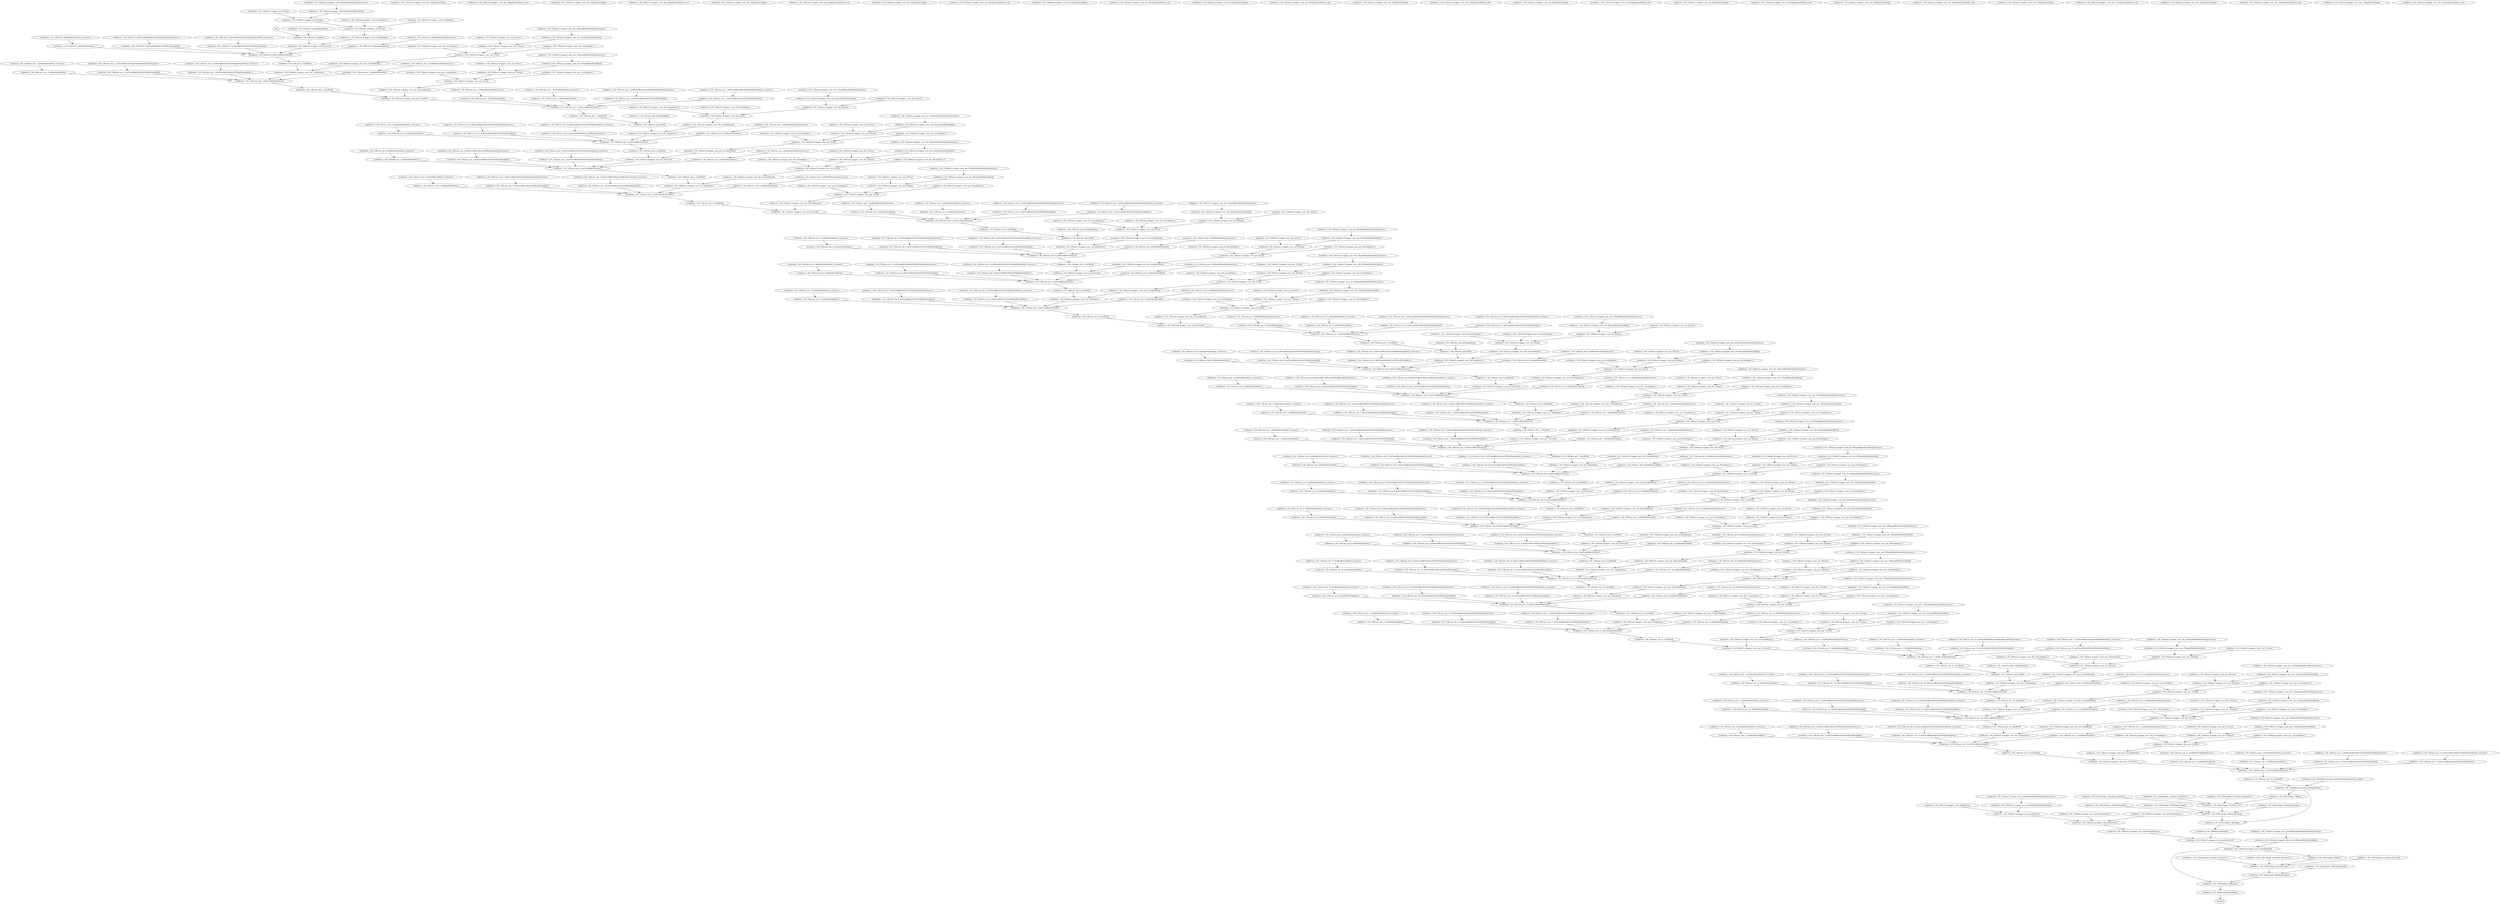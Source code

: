 strict digraph  {
self [op=Placeholder];
"mobilenet_1.00_128/conv1_pad/Pad/paddings" [op=Const];
"mobilenet_1.00_128/conv1_pad/Pad" [op=Pad];
"mobilenet_1.00_128/nncf_wrapper_conv1/Const" [op=Const];
"mobilenet_1.00_128/nncf_wrapper_conv1/Equal/ReadVariableOp/resource" [op=Placeholder];
"mobilenet_1.00_128/nncf_wrapper_conv1/Equal/ReadVariableOp" [op=ReadVariableOp];
"mobilenet_1.00_128/nncf_wrapper_conv1/Equal" [op=Equal];
"mobilenet_1.00_128/nncf_wrapper_conv1/cond/input_0" [op=Placeholder];
"mobilenet_1.00_128/nncf_wrapper_conv1/cond/input_1" [op=Placeholder];
"mobilenet_1.00_128/nncf_wrapper_conv1/cond" [op=If];
"mobilenet_1.00_128/nncf_wrapper_conv1/cond/Identity" [op=Identity];
"mobilenet_1.00_128/nncf_wrapper_conv1/Conv2D" [op=Conv2D];
"mobilenet_1.00_128/conv1_bn/ReadVariableOp/resource" [op=Placeholder];
"mobilenet_1.00_128/conv1_bn/ReadVariableOp" [op=ReadVariableOp];
"mobilenet_1.00_128/conv1_bn/ReadVariableOp_1/resource" [op=Placeholder];
"mobilenet_1.00_128/conv1_bn/ReadVariableOp_1" [op=ReadVariableOp];
"mobilenet_1.00_128/conv1_bn/FusedBatchNormV3/ReadVariableOp/resource" [op=Placeholder];
"mobilenet_1.00_128/conv1_bn/FusedBatchNormV3/ReadVariableOp" [op=ReadVariableOp];
"mobilenet_1.00_128/conv1_bn/FusedBatchNormV3/ReadVariableOp_1/resource" [op=Placeholder];
"mobilenet_1.00_128/conv1_bn/FusedBatchNormV3/ReadVariableOp_1" [op=ReadVariableOp];
"mobilenet_1.00_128/conv1_bn/FusedBatchNormV3" [op=FusedBatchNormV3];
"mobilenet_1.00_128/conv1_relu/Relu6" [op=Relu6];
"mobilenet_1.00_128/nncf_wrapper_conv_dw_1/Const" [op=Const];
"mobilenet_1.00_128/nncf_wrapper_conv_dw_1/Equal/ReadVariableOp/resource" [op=Placeholder];
"mobilenet_1.00_128/nncf_wrapper_conv_dw_1/Equal/ReadVariableOp" [op=ReadVariableOp];
"mobilenet_1.00_128/nncf_wrapper_conv_dw_1/Equal" [op=Equal];
"mobilenet_1.00_128/nncf_wrapper_conv_dw_1/cond/input_0" [op=Placeholder];
"mobilenet_1.00_128/nncf_wrapper_conv_dw_1/cond/input_1" [op=Placeholder];
"mobilenet_1.00_128/nncf_wrapper_conv_dw_1/cond" [op=If];
"mobilenet_1.00_128/nncf_wrapper_conv_dw_1/cond/Identity" [op=Identity];
"mobilenet_1.00_128/nncf_wrapper_conv_dw_1/depthwise/Shape" [op=Const];
"mobilenet_1.00_128/nncf_wrapper_conv_dw_1/depthwise/dilation_rate" [op=Const];
"mobilenet_1.00_128/nncf_wrapper_conv_dw_1/depthwise" [op=DepthwiseConv2dNative];
"mobilenet_1.00_128/conv_dw_1_bn/ReadVariableOp/resource" [op=Placeholder];
"mobilenet_1.00_128/conv_dw_1_bn/ReadVariableOp" [op=ReadVariableOp];
"mobilenet_1.00_128/conv_dw_1_bn/ReadVariableOp_1/resource" [op=Placeholder];
"mobilenet_1.00_128/conv_dw_1_bn/ReadVariableOp_1" [op=ReadVariableOp];
"mobilenet_1.00_128/conv_dw_1_bn/FusedBatchNormV3/ReadVariableOp/resource" [op=Placeholder];
"mobilenet_1.00_128/conv_dw_1_bn/FusedBatchNormV3/ReadVariableOp" [op=ReadVariableOp];
"mobilenet_1.00_128/conv_dw_1_bn/FusedBatchNormV3/ReadVariableOp_1/resource" [op=Placeholder];
"mobilenet_1.00_128/conv_dw_1_bn/FusedBatchNormV3/ReadVariableOp_1" [op=ReadVariableOp];
"mobilenet_1.00_128/conv_dw_1_bn/FusedBatchNormV3" [op=FusedBatchNormV3];
"mobilenet_1.00_128/conv_dw_1_relu/Relu6" [op=Relu6];
"mobilenet_1.00_128/nncf_wrapper_conv_pw_1/Const" [op=Const];
"mobilenet_1.00_128/nncf_wrapper_conv_pw_1/Equal/ReadVariableOp/resource" [op=Placeholder];
"mobilenet_1.00_128/nncf_wrapper_conv_pw_1/Equal/ReadVariableOp" [op=ReadVariableOp];
"mobilenet_1.00_128/nncf_wrapper_conv_pw_1/Equal" [op=Equal];
"mobilenet_1.00_128/nncf_wrapper_conv_pw_1/cond/input_0" [op=Placeholder];
"mobilenet_1.00_128/nncf_wrapper_conv_pw_1/cond/input_1" [op=Placeholder];
"mobilenet_1.00_128/nncf_wrapper_conv_pw_1/cond" [op=If];
"mobilenet_1.00_128/nncf_wrapper_conv_pw_1/cond/Identity" [op=Identity];
"mobilenet_1.00_128/nncf_wrapper_conv_pw_1/Conv2D" [op=Conv2D];
"mobilenet_1.00_128/conv_pw_1_bn/ReadVariableOp/resource" [op=Placeholder];
"mobilenet_1.00_128/conv_pw_1_bn/ReadVariableOp" [op=ReadVariableOp];
"mobilenet_1.00_128/conv_pw_1_bn/ReadVariableOp_1/resource" [op=Placeholder];
"mobilenet_1.00_128/conv_pw_1_bn/ReadVariableOp_1" [op=ReadVariableOp];
"mobilenet_1.00_128/conv_pw_1_bn/FusedBatchNormV3/ReadVariableOp/resource" [op=Placeholder];
"mobilenet_1.00_128/conv_pw_1_bn/FusedBatchNormV3/ReadVariableOp" [op=ReadVariableOp];
"mobilenet_1.00_128/conv_pw_1_bn/FusedBatchNormV3/ReadVariableOp_1/resource" [op=Placeholder];
"mobilenet_1.00_128/conv_pw_1_bn/FusedBatchNormV3/ReadVariableOp_1" [op=ReadVariableOp];
"mobilenet_1.00_128/conv_pw_1_bn/FusedBatchNormV3" [op=FusedBatchNormV3];
"mobilenet_1.00_128/conv_pw_1_relu/Relu6" [op=Relu6];
"mobilenet_1.00_128/conv_pad_2/Pad/paddings" [op=Const];
"mobilenet_1.00_128/conv_pad_2/Pad" [op=Pad];
"mobilenet_1.00_128/nncf_wrapper_conv_dw_2/Const" [op=Const];
"mobilenet_1.00_128/nncf_wrapper_conv_dw_2/Equal/ReadVariableOp/resource" [op=Placeholder];
"mobilenet_1.00_128/nncf_wrapper_conv_dw_2/Equal/ReadVariableOp" [op=ReadVariableOp];
"mobilenet_1.00_128/nncf_wrapper_conv_dw_2/Equal" [op=Equal];
"mobilenet_1.00_128/nncf_wrapper_conv_dw_2/cond/input_0" [op=Placeholder];
"mobilenet_1.00_128/nncf_wrapper_conv_dw_2/cond/input_1" [op=Placeholder];
"mobilenet_1.00_128/nncf_wrapper_conv_dw_2/cond" [op=If];
"mobilenet_1.00_128/nncf_wrapper_conv_dw_2/cond/Identity" [op=Identity];
"mobilenet_1.00_128/nncf_wrapper_conv_dw_2/depthwise/Shape" [op=Const];
"mobilenet_1.00_128/nncf_wrapper_conv_dw_2/depthwise/dilation_rate" [op=Const];
"mobilenet_1.00_128/nncf_wrapper_conv_dw_2/depthwise" [op=DepthwiseConv2dNative];
"mobilenet_1.00_128/conv_dw_2_bn/ReadVariableOp/resource" [op=Placeholder];
"mobilenet_1.00_128/conv_dw_2_bn/ReadVariableOp" [op=ReadVariableOp];
"mobilenet_1.00_128/conv_dw_2_bn/ReadVariableOp_1/resource" [op=Placeholder];
"mobilenet_1.00_128/conv_dw_2_bn/ReadVariableOp_1" [op=ReadVariableOp];
"mobilenet_1.00_128/conv_dw_2_bn/FusedBatchNormV3/ReadVariableOp/resource" [op=Placeholder];
"mobilenet_1.00_128/conv_dw_2_bn/FusedBatchNormV3/ReadVariableOp" [op=ReadVariableOp];
"mobilenet_1.00_128/conv_dw_2_bn/FusedBatchNormV3/ReadVariableOp_1/resource" [op=Placeholder];
"mobilenet_1.00_128/conv_dw_2_bn/FusedBatchNormV3/ReadVariableOp_1" [op=ReadVariableOp];
"mobilenet_1.00_128/conv_dw_2_bn/FusedBatchNormV3" [op=FusedBatchNormV3];
"mobilenet_1.00_128/conv_dw_2_relu/Relu6" [op=Relu6];
"mobilenet_1.00_128/nncf_wrapper_conv_pw_2/Const" [op=Const];
"mobilenet_1.00_128/nncf_wrapper_conv_pw_2/Equal/ReadVariableOp/resource" [op=Placeholder];
"mobilenet_1.00_128/nncf_wrapper_conv_pw_2/Equal/ReadVariableOp" [op=ReadVariableOp];
"mobilenet_1.00_128/nncf_wrapper_conv_pw_2/Equal" [op=Equal];
"mobilenet_1.00_128/nncf_wrapper_conv_pw_2/cond/input_0" [op=Placeholder];
"mobilenet_1.00_128/nncf_wrapper_conv_pw_2/cond/input_1" [op=Placeholder];
"mobilenet_1.00_128/nncf_wrapper_conv_pw_2/cond" [op=If];
"mobilenet_1.00_128/nncf_wrapper_conv_pw_2/cond/Identity" [op=Identity];
"mobilenet_1.00_128/nncf_wrapper_conv_pw_2/Conv2D" [op=Conv2D];
"mobilenet_1.00_128/conv_pw_2_bn/ReadVariableOp/resource" [op=Placeholder];
"mobilenet_1.00_128/conv_pw_2_bn/ReadVariableOp" [op=ReadVariableOp];
"mobilenet_1.00_128/conv_pw_2_bn/ReadVariableOp_1/resource" [op=Placeholder];
"mobilenet_1.00_128/conv_pw_2_bn/ReadVariableOp_1" [op=ReadVariableOp];
"mobilenet_1.00_128/conv_pw_2_bn/FusedBatchNormV3/ReadVariableOp/resource" [op=Placeholder];
"mobilenet_1.00_128/conv_pw_2_bn/FusedBatchNormV3/ReadVariableOp" [op=ReadVariableOp];
"mobilenet_1.00_128/conv_pw_2_bn/FusedBatchNormV3/ReadVariableOp_1/resource" [op=Placeholder];
"mobilenet_1.00_128/conv_pw_2_bn/FusedBatchNormV3/ReadVariableOp_1" [op=ReadVariableOp];
"mobilenet_1.00_128/conv_pw_2_bn/FusedBatchNormV3" [op=FusedBatchNormV3];
"mobilenet_1.00_128/conv_pw_2_relu/Relu6" [op=Relu6];
"mobilenet_1.00_128/nncf_wrapper_conv_dw_3/Const" [op=Const];
"mobilenet_1.00_128/nncf_wrapper_conv_dw_3/Equal/ReadVariableOp/resource" [op=Placeholder];
"mobilenet_1.00_128/nncf_wrapper_conv_dw_3/Equal/ReadVariableOp" [op=ReadVariableOp];
"mobilenet_1.00_128/nncf_wrapper_conv_dw_3/Equal" [op=Equal];
"mobilenet_1.00_128/nncf_wrapper_conv_dw_3/cond/input_0" [op=Placeholder];
"mobilenet_1.00_128/nncf_wrapper_conv_dw_3/cond/input_1" [op=Placeholder];
"mobilenet_1.00_128/nncf_wrapper_conv_dw_3/cond" [op=If];
"mobilenet_1.00_128/nncf_wrapper_conv_dw_3/cond/Identity" [op=Identity];
"mobilenet_1.00_128/nncf_wrapper_conv_dw_3/depthwise/Shape" [op=Const];
"mobilenet_1.00_128/nncf_wrapper_conv_dw_3/depthwise/dilation_rate" [op=Const];
"mobilenet_1.00_128/nncf_wrapper_conv_dw_3/depthwise" [op=DepthwiseConv2dNative];
"mobilenet_1.00_128/conv_dw_3_bn/ReadVariableOp/resource" [op=Placeholder];
"mobilenet_1.00_128/conv_dw_3_bn/ReadVariableOp" [op=ReadVariableOp];
"mobilenet_1.00_128/conv_dw_3_bn/ReadVariableOp_1/resource" [op=Placeholder];
"mobilenet_1.00_128/conv_dw_3_bn/ReadVariableOp_1" [op=ReadVariableOp];
"mobilenet_1.00_128/conv_dw_3_bn/FusedBatchNormV3/ReadVariableOp/resource" [op=Placeholder];
"mobilenet_1.00_128/conv_dw_3_bn/FusedBatchNormV3/ReadVariableOp" [op=ReadVariableOp];
"mobilenet_1.00_128/conv_dw_3_bn/FusedBatchNormV3/ReadVariableOp_1/resource" [op=Placeholder];
"mobilenet_1.00_128/conv_dw_3_bn/FusedBatchNormV3/ReadVariableOp_1" [op=ReadVariableOp];
"mobilenet_1.00_128/conv_dw_3_bn/FusedBatchNormV3" [op=FusedBatchNormV3];
"mobilenet_1.00_128/conv_dw_3_relu/Relu6" [op=Relu6];
"mobilenet_1.00_128/nncf_wrapper_conv_pw_3/Const" [op=Const];
"mobilenet_1.00_128/nncf_wrapper_conv_pw_3/Equal/ReadVariableOp/resource" [op=Placeholder];
"mobilenet_1.00_128/nncf_wrapper_conv_pw_3/Equal/ReadVariableOp" [op=ReadVariableOp];
"mobilenet_1.00_128/nncf_wrapper_conv_pw_3/Equal" [op=Equal];
"mobilenet_1.00_128/nncf_wrapper_conv_pw_3/cond/input_0" [op=Placeholder];
"mobilenet_1.00_128/nncf_wrapper_conv_pw_3/cond/input_1" [op=Placeholder];
"mobilenet_1.00_128/nncf_wrapper_conv_pw_3/cond" [op=If];
"mobilenet_1.00_128/nncf_wrapper_conv_pw_3/cond/Identity" [op=Identity];
"mobilenet_1.00_128/nncf_wrapper_conv_pw_3/Conv2D" [op=Conv2D];
"mobilenet_1.00_128/conv_pw_3_bn/ReadVariableOp/resource" [op=Placeholder];
"mobilenet_1.00_128/conv_pw_3_bn/ReadVariableOp" [op=ReadVariableOp];
"mobilenet_1.00_128/conv_pw_3_bn/ReadVariableOp_1/resource" [op=Placeholder];
"mobilenet_1.00_128/conv_pw_3_bn/ReadVariableOp_1" [op=ReadVariableOp];
"mobilenet_1.00_128/conv_pw_3_bn/FusedBatchNormV3/ReadVariableOp/resource" [op=Placeholder];
"mobilenet_1.00_128/conv_pw_3_bn/FusedBatchNormV3/ReadVariableOp" [op=ReadVariableOp];
"mobilenet_1.00_128/conv_pw_3_bn/FusedBatchNormV3/ReadVariableOp_1/resource" [op=Placeholder];
"mobilenet_1.00_128/conv_pw_3_bn/FusedBatchNormV3/ReadVariableOp_1" [op=ReadVariableOp];
"mobilenet_1.00_128/conv_pw_3_bn/FusedBatchNormV3" [op=FusedBatchNormV3];
"mobilenet_1.00_128/conv_pw_3_relu/Relu6" [op=Relu6];
"mobilenet_1.00_128/conv_pad_4/Pad/paddings" [op=Const];
"mobilenet_1.00_128/conv_pad_4/Pad" [op=Pad];
"mobilenet_1.00_128/nncf_wrapper_conv_dw_4/Const" [op=Const];
"mobilenet_1.00_128/nncf_wrapper_conv_dw_4/Equal/ReadVariableOp/resource" [op=Placeholder];
"mobilenet_1.00_128/nncf_wrapper_conv_dw_4/Equal/ReadVariableOp" [op=ReadVariableOp];
"mobilenet_1.00_128/nncf_wrapper_conv_dw_4/Equal" [op=Equal];
"mobilenet_1.00_128/nncf_wrapper_conv_dw_4/cond/input_0" [op=Placeholder];
"mobilenet_1.00_128/nncf_wrapper_conv_dw_4/cond/input_1" [op=Placeholder];
"mobilenet_1.00_128/nncf_wrapper_conv_dw_4/cond" [op=If];
"mobilenet_1.00_128/nncf_wrapper_conv_dw_4/cond/Identity" [op=Identity];
"mobilenet_1.00_128/nncf_wrapper_conv_dw_4/depthwise/Shape" [op=Const];
"mobilenet_1.00_128/nncf_wrapper_conv_dw_4/depthwise/dilation_rate" [op=Const];
"mobilenet_1.00_128/nncf_wrapper_conv_dw_4/depthwise" [op=DepthwiseConv2dNative];
"mobilenet_1.00_128/conv_dw_4_bn/ReadVariableOp/resource" [op=Placeholder];
"mobilenet_1.00_128/conv_dw_4_bn/ReadVariableOp" [op=ReadVariableOp];
"mobilenet_1.00_128/conv_dw_4_bn/ReadVariableOp_1/resource" [op=Placeholder];
"mobilenet_1.00_128/conv_dw_4_bn/ReadVariableOp_1" [op=ReadVariableOp];
"mobilenet_1.00_128/conv_dw_4_bn/FusedBatchNormV3/ReadVariableOp/resource" [op=Placeholder];
"mobilenet_1.00_128/conv_dw_4_bn/FusedBatchNormV3/ReadVariableOp" [op=ReadVariableOp];
"mobilenet_1.00_128/conv_dw_4_bn/FusedBatchNormV3/ReadVariableOp_1/resource" [op=Placeholder];
"mobilenet_1.00_128/conv_dw_4_bn/FusedBatchNormV3/ReadVariableOp_1" [op=ReadVariableOp];
"mobilenet_1.00_128/conv_dw_4_bn/FusedBatchNormV3" [op=FusedBatchNormV3];
"mobilenet_1.00_128/conv_dw_4_relu/Relu6" [op=Relu6];
"mobilenet_1.00_128/nncf_wrapper_conv_pw_4/Const" [op=Const];
"mobilenet_1.00_128/nncf_wrapper_conv_pw_4/Equal/ReadVariableOp/resource" [op=Placeholder];
"mobilenet_1.00_128/nncf_wrapper_conv_pw_4/Equal/ReadVariableOp" [op=ReadVariableOp];
"mobilenet_1.00_128/nncf_wrapper_conv_pw_4/Equal" [op=Equal];
"mobilenet_1.00_128/nncf_wrapper_conv_pw_4/cond/input_0" [op=Placeholder];
"mobilenet_1.00_128/nncf_wrapper_conv_pw_4/cond/input_1" [op=Placeholder];
"mobilenet_1.00_128/nncf_wrapper_conv_pw_4/cond" [op=If];
"mobilenet_1.00_128/nncf_wrapper_conv_pw_4/cond/Identity" [op=Identity];
"mobilenet_1.00_128/nncf_wrapper_conv_pw_4/Conv2D" [op=Conv2D];
"mobilenet_1.00_128/conv_pw_4_bn/ReadVariableOp/resource" [op=Placeholder];
"mobilenet_1.00_128/conv_pw_4_bn/ReadVariableOp" [op=ReadVariableOp];
"mobilenet_1.00_128/conv_pw_4_bn/ReadVariableOp_1/resource" [op=Placeholder];
"mobilenet_1.00_128/conv_pw_4_bn/ReadVariableOp_1" [op=ReadVariableOp];
"mobilenet_1.00_128/conv_pw_4_bn/FusedBatchNormV3/ReadVariableOp/resource" [op=Placeholder];
"mobilenet_1.00_128/conv_pw_4_bn/FusedBatchNormV3/ReadVariableOp" [op=ReadVariableOp];
"mobilenet_1.00_128/conv_pw_4_bn/FusedBatchNormV3/ReadVariableOp_1/resource" [op=Placeholder];
"mobilenet_1.00_128/conv_pw_4_bn/FusedBatchNormV3/ReadVariableOp_1" [op=ReadVariableOp];
"mobilenet_1.00_128/conv_pw_4_bn/FusedBatchNormV3" [op=FusedBatchNormV3];
"mobilenet_1.00_128/conv_pw_4_relu/Relu6" [op=Relu6];
"mobilenet_1.00_128/nncf_wrapper_conv_dw_5/Const" [op=Const];
"mobilenet_1.00_128/nncf_wrapper_conv_dw_5/Equal/ReadVariableOp/resource" [op=Placeholder];
"mobilenet_1.00_128/nncf_wrapper_conv_dw_5/Equal/ReadVariableOp" [op=ReadVariableOp];
"mobilenet_1.00_128/nncf_wrapper_conv_dw_5/Equal" [op=Equal];
"mobilenet_1.00_128/nncf_wrapper_conv_dw_5/cond/input_0" [op=Placeholder];
"mobilenet_1.00_128/nncf_wrapper_conv_dw_5/cond/input_1" [op=Placeholder];
"mobilenet_1.00_128/nncf_wrapper_conv_dw_5/cond" [op=If];
"mobilenet_1.00_128/nncf_wrapper_conv_dw_5/cond/Identity" [op=Identity];
"mobilenet_1.00_128/nncf_wrapper_conv_dw_5/depthwise/Shape" [op=Const];
"mobilenet_1.00_128/nncf_wrapper_conv_dw_5/depthwise/dilation_rate" [op=Const];
"mobilenet_1.00_128/nncf_wrapper_conv_dw_5/depthwise" [op=DepthwiseConv2dNative];
"mobilenet_1.00_128/conv_dw_5_bn/ReadVariableOp/resource" [op=Placeholder];
"mobilenet_1.00_128/conv_dw_5_bn/ReadVariableOp" [op=ReadVariableOp];
"mobilenet_1.00_128/conv_dw_5_bn/ReadVariableOp_1/resource" [op=Placeholder];
"mobilenet_1.00_128/conv_dw_5_bn/ReadVariableOp_1" [op=ReadVariableOp];
"mobilenet_1.00_128/conv_dw_5_bn/FusedBatchNormV3/ReadVariableOp/resource" [op=Placeholder];
"mobilenet_1.00_128/conv_dw_5_bn/FusedBatchNormV3/ReadVariableOp" [op=ReadVariableOp];
"mobilenet_1.00_128/conv_dw_5_bn/FusedBatchNormV3/ReadVariableOp_1/resource" [op=Placeholder];
"mobilenet_1.00_128/conv_dw_5_bn/FusedBatchNormV3/ReadVariableOp_1" [op=ReadVariableOp];
"mobilenet_1.00_128/conv_dw_5_bn/FusedBatchNormV3" [op=FusedBatchNormV3];
"mobilenet_1.00_128/conv_dw_5_relu/Relu6" [op=Relu6];
"mobilenet_1.00_128/nncf_wrapper_conv_pw_5/Const" [op=Const];
"mobilenet_1.00_128/nncf_wrapper_conv_pw_5/Equal/ReadVariableOp/resource" [op=Placeholder];
"mobilenet_1.00_128/nncf_wrapper_conv_pw_5/Equal/ReadVariableOp" [op=ReadVariableOp];
"mobilenet_1.00_128/nncf_wrapper_conv_pw_5/Equal" [op=Equal];
"mobilenet_1.00_128/nncf_wrapper_conv_pw_5/cond/input_0" [op=Placeholder];
"mobilenet_1.00_128/nncf_wrapper_conv_pw_5/cond/input_1" [op=Placeholder];
"mobilenet_1.00_128/nncf_wrapper_conv_pw_5/cond" [op=If];
"mobilenet_1.00_128/nncf_wrapper_conv_pw_5/cond/Identity" [op=Identity];
"mobilenet_1.00_128/nncf_wrapper_conv_pw_5/Conv2D" [op=Conv2D];
"mobilenet_1.00_128/conv_pw_5_bn/ReadVariableOp/resource" [op=Placeholder];
"mobilenet_1.00_128/conv_pw_5_bn/ReadVariableOp" [op=ReadVariableOp];
"mobilenet_1.00_128/conv_pw_5_bn/ReadVariableOp_1/resource" [op=Placeholder];
"mobilenet_1.00_128/conv_pw_5_bn/ReadVariableOp_1" [op=ReadVariableOp];
"mobilenet_1.00_128/conv_pw_5_bn/FusedBatchNormV3/ReadVariableOp/resource" [op=Placeholder];
"mobilenet_1.00_128/conv_pw_5_bn/FusedBatchNormV3/ReadVariableOp" [op=ReadVariableOp];
"mobilenet_1.00_128/conv_pw_5_bn/FusedBatchNormV3/ReadVariableOp_1/resource" [op=Placeholder];
"mobilenet_1.00_128/conv_pw_5_bn/FusedBatchNormV3/ReadVariableOp_1" [op=ReadVariableOp];
"mobilenet_1.00_128/conv_pw_5_bn/FusedBatchNormV3" [op=FusedBatchNormV3];
"mobilenet_1.00_128/conv_pw_5_relu/Relu6" [op=Relu6];
"mobilenet_1.00_128/conv_pad_6/Pad/paddings" [op=Const];
"mobilenet_1.00_128/conv_pad_6/Pad" [op=Pad];
"mobilenet_1.00_128/nncf_wrapper_conv_dw_6/Const" [op=Const];
"mobilenet_1.00_128/nncf_wrapper_conv_dw_6/Equal/ReadVariableOp/resource" [op=Placeholder];
"mobilenet_1.00_128/nncf_wrapper_conv_dw_6/Equal/ReadVariableOp" [op=ReadVariableOp];
"mobilenet_1.00_128/nncf_wrapper_conv_dw_6/Equal" [op=Equal];
"mobilenet_1.00_128/nncf_wrapper_conv_dw_6/cond/input_0" [op=Placeholder];
"mobilenet_1.00_128/nncf_wrapper_conv_dw_6/cond/input_1" [op=Placeholder];
"mobilenet_1.00_128/nncf_wrapper_conv_dw_6/cond" [op=If];
"mobilenet_1.00_128/nncf_wrapper_conv_dw_6/cond/Identity" [op=Identity];
"mobilenet_1.00_128/nncf_wrapper_conv_dw_6/depthwise/Shape" [op=Const];
"mobilenet_1.00_128/nncf_wrapper_conv_dw_6/depthwise/dilation_rate" [op=Const];
"mobilenet_1.00_128/nncf_wrapper_conv_dw_6/depthwise" [op=DepthwiseConv2dNative];
"mobilenet_1.00_128/conv_dw_6_bn/ReadVariableOp/resource" [op=Placeholder];
"mobilenet_1.00_128/conv_dw_6_bn/ReadVariableOp" [op=ReadVariableOp];
"mobilenet_1.00_128/conv_dw_6_bn/ReadVariableOp_1/resource" [op=Placeholder];
"mobilenet_1.00_128/conv_dw_6_bn/ReadVariableOp_1" [op=ReadVariableOp];
"mobilenet_1.00_128/conv_dw_6_bn/FusedBatchNormV3/ReadVariableOp/resource" [op=Placeholder];
"mobilenet_1.00_128/conv_dw_6_bn/FusedBatchNormV3/ReadVariableOp" [op=ReadVariableOp];
"mobilenet_1.00_128/conv_dw_6_bn/FusedBatchNormV3/ReadVariableOp_1/resource" [op=Placeholder];
"mobilenet_1.00_128/conv_dw_6_bn/FusedBatchNormV3/ReadVariableOp_1" [op=ReadVariableOp];
"mobilenet_1.00_128/conv_dw_6_bn/FusedBatchNormV3" [op=FusedBatchNormV3];
"mobilenet_1.00_128/conv_dw_6_relu/Relu6" [op=Relu6];
"mobilenet_1.00_128/nncf_wrapper_conv_pw_6/Const" [op=Const];
"mobilenet_1.00_128/nncf_wrapper_conv_pw_6/Equal/ReadVariableOp/resource" [op=Placeholder];
"mobilenet_1.00_128/nncf_wrapper_conv_pw_6/Equal/ReadVariableOp" [op=ReadVariableOp];
"mobilenet_1.00_128/nncf_wrapper_conv_pw_6/Equal" [op=Equal];
"mobilenet_1.00_128/nncf_wrapper_conv_pw_6/cond/input_0" [op=Placeholder];
"mobilenet_1.00_128/nncf_wrapper_conv_pw_6/cond/input_1" [op=Placeholder];
"mobilenet_1.00_128/nncf_wrapper_conv_pw_6/cond" [op=If];
"mobilenet_1.00_128/nncf_wrapper_conv_pw_6/cond/Identity" [op=Identity];
"mobilenet_1.00_128/nncf_wrapper_conv_pw_6/Conv2D" [op=Conv2D];
"mobilenet_1.00_128/conv_pw_6_bn/ReadVariableOp/resource" [op=Placeholder];
"mobilenet_1.00_128/conv_pw_6_bn/ReadVariableOp" [op=ReadVariableOp];
"mobilenet_1.00_128/conv_pw_6_bn/ReadVariableOp_1/resource" [op=Placeholder];
"mobilenet_1.00_128/conv_pw_6_bn/ReadVariableOp_1" [op=ReadVariableOp];
"mobilenet_1.00_128/conv_pw_6_bn/FusedBatchNormV3/ReadVariableOp/resource" [op=Placeholder];
"mobilenet_1.00_128/conv_pw_6_bn/FusedBatchNormV3/ReadVariableOp" [op=ReadVariableOp];
"mobilenet_1.00_128/conv_pw_6_bn/FusedBatchNormV3/ReadVariableOp_1/resource" [op=Placeholder];
"mobilenet_1.00_128/conv_pw_6_bn/FusedBatchNormV3/ReadVariableOp_1" [op=ReadVariableOp];
"mobilenet_1.00_128/conv_pw_6_bn/FusedBatchNormV3" [op=FusedBatchNormV3];
"mobilenet_1.00_128/conv_pw_6_relu/Relu6" [op=Relu6];
"mobilenet_1.00_128/nncf_wrapper_conv_dw_7/Const" [op=Const];
"mobilenet_1.00_128/nncf_wrapper_conv_dw_7/Equal/ReadVariableOp/resource" [op=Placeholder];
"mobilenet_1.00_128/nncf_wrapper_conv_dw_7/Equal/ReadVariableOp" [op=ReadVariableOp];
"mobilenet_1.00_128/nncf_wrapper_conv_dw_7/Equal" [op=Equal];
"mobilenet_1.00_128/nncf_wrapper_conv_dw_7/cond/input_0" [op=Placeholder];
"mobilenet_1.00_128/nncf_wrapper_conv_dw_7/cond/input_1" [op=Placeholder];
"mobilenet_1.00_128/nncf_wrapper_conv_dw_7/cond" [op=If];
"mobilenet_1.00_128/nncf_wrapper_conv_dw_7/cond/Identity" [op=Identity];
"mobilenet_1.00_128/nncf_wrapper_conv_dw_7/depthwise/Shape" [op=Const];
"mobilenet_1.00_128/nncf_wrapper_conv_dw_7/depthwise/dilation_rate" [op=Const];
"mobilenet_1.00_128/nncf_wrapper_conv_dw_7/depthwise" [op=DepthwiseConv2dNative];
"mobilenet_1.00_128/conv_dw_7_bn/ReadVariableOp/resource" [op=Placeholder];
"mobilenet_1.00_128/conv_dw_7_bn/ReadVariableOp" [op=ReadVariableOp];
"mobilenet_1.00_128/conv_dw_7_bn/ReadVariableOp_1/resource" [op=Placeholder];
"mobilenet_1.00_128/conv_dw_7_bn/ReadVariableOp_1" [op=ReadVariableOp];
"mobilenet_1.00_128/conv_dw_7_bn/FusedBatchNormV3/ReadVariableOp/resource" [op=Placeholder];
"mobilenet_1.00_128/conv_dw_7_bn/FusedBatchNormV3/ReadVariableOp" [op=ReadVariableOp];
"mobilenet_1.00_128/conv_dw_7_bn/FusedBatchNormV3/ReadVariableOp_1/resource" [op=Placeholder];
"mobilenet_1.00_128/conv_dw_7_bn/FusedBatchNormV3/ReadVariableOp_1" [op=ReadVariableOp];
"mobilenet_1.00_128/conv_dw_7_bn/FusedBatchNormV3" [op=FusedBatchNormV3];
"mobilenet_1.00_128/conv_dw_7_relu/Relu6" [op=Relu6];
"mobilenet_1.00_128/nncf_wrapper_conv_pw_7/Const" [op=Const];
"mobilenet_1.00_128/nncf_wrapper_conv_pw_7/Equal/ReadVariableOp/resource" [op=Placeholder];
"mobilenet_1.00_128/nncf_wrapper_conv_pw_7/Equal/ReadVariableOp" [op=ReadVariableOp];
"mobilenet_1.00_128/nncf_wrapper_conv_pw_7/Equal" [op=Equal];
"mobilenet_1.00_128/nncf_wrapper_conv_pw_7/cond/input_0" [op=Placeholder];
"mobilenet_1.00_128/nncf_wrapper_conv_pw_7/cond/input_1" [op=Placeholder];
"mobilenet_1.00_128/nncf_wrapper_conv_pw_7/cond" [op=If];
"mobilenet_1.00_128/nncf_wrapper_conv_pw_7/cond/Identity" [op=Identity];
"mobilenet_1.00_128/nncf_wrapper_conv_pw_7/Conv2D" [op=Conv2D];
"mobilenet_1.00_128/conv_pw_7_bn/ReadVariableOp/resource" [op=Placeholder];
"mobilenet_1.00_128/conv_pw_7_bn/ReadVariableOp" [op=ReadVariableOp];
"mobilenet_1.00_128/conv_pw_7_bn/ReadVariableOp_1/resource" [op=Placeholder];
"mobilenet_1.00_128/conv_pw_7_bn/ReadVariableOp_1" [op=ReadVariableOp];
"mobilenet_1.00_128/conv_pw_7_bn/FusedBatchNormV3/ReadVariableOp/resource" [op=Placeholder];
"mobilenet_1.00_128/conv_pw_7_bn/FusedBatchNormV3/ReadVariableOp" [op=ReadVariableOp];
"mobilenet_1.00_128/conv_pw_7_bn/FusedBatchNormV3/ReadVariableOp_1/resource" [op=Placeholder];
"mobilenet_1.00_128/conv_pw_7_bn/FusedBatchNormV3/ReadVariableOp_1" [op=ReadVariableOp];
"mobilenet_1.00_128/conv_pw_7_bn/FusedBatchNormV3" [op=FusedBatchNormV3];
"mobilenet_1.00_128/conv_pw_7_relu/Relu6" [op=Relu6];
"mobilenet_1.00_128/nncf_wrapper_conv_dw_8/Const" [op=Const];
"mobilenet_1.00_128/nncf_wrapper_conv_dw_8/Equal/ReadVariableOp/resource" [op=Placeholder];
"mobilenet_1.00_128/nncf_wrapper_conv_dw_8/Equal/ReadVariableOp" [op=ReadVariableOp];
"mobilenet_1.00_128/nncf_wrapper_conv_dw_8/Equal" [op=Equal];
"mobilenet_1.00_128/nncf_wrapper_conv_dw_8/cond/input_0" [op=Placeholder];
"mobilenet_1.00_128/nncf_wrapper_conv_dw_8/cond/input_1" [op=Placeholder];
"mobilenet_1.00_128/nncf_wrapper_conv_dw_8/cond" [op=If];
"mobilenet_1.00_128/nncf_wrapper_conv_dw_8/cond/Identity" [op=Identity];
"mobilenet_1.00_128/nncf_wrapper_conv_dw_8/depthwise/Shape" [op=Const];
"mobilenet_1.00_128/nncf_wrapper_conv_dw_8/depthwise/dilation_rate" [op=Const];
"mobilenet_1.00_128/nncf_wrapper_conv_dw_8/depthwise" [op=DepthwiseConv2dNative];
"mobilenet_1.00_128/conv_dw_8_bn/ReadVariableOp/resource" [op=Placeholder];
"mobilenet_1.00_128/conv_dw_8_bn/ReadVariableOp" [op=ReadVariableOp];
"mobilenet_1.00_128/conv_dw_8_bn/ReadVariableOp_1/resource" [op=Placeholder];
"mobilenet_1.00_128/conv_dw_8_bn/ReadVariableOp_1" [op=ReadVariableOp];
"mobilenet_1.00_128/conv_dw_8_bn/FusedBatchNormV3/ReadVariableOp/resource" [op=Placeholder];
"mobilenet_1.00_128/conv_dw_8_bn/FusedBatchNormV3/ReadVariableOp" [op=ReadVariableOp];
"mobilenet_1.00_128/conv_dw_8_bn/FusedBatchNormV3/ReadVariableOp_1/resource" [op=Placeholder];
"mobilenet_1.00_128/conv_dw_8_bn/FusedBatchNormV3/ReadVariableOp_1" [op=ReadVariableOp];
"mobilenet_1.00_128/conv_dw_8_bn/FusedBatchNormV3" [op=FusedBatchNormV3];
"mobilenet_1.00_128/conv_dw_8_relu/Relu6" [op=Relu6];
"mobilenet_1.00_128/nncf_wrapper_conv_pw_8/Const" [op=Const];
"mobilenet_1.00_128/nncf_wrapper_conv_pw_8/Equal/ReadVariableOp/resource" [op=Placeholder];
"mobilenet_1.00_128/nncf_wrapper_conv_pw_8/Equal/ReadVariableOp" [op=ReadVariableOp];
"mobilenet_1.00_128/nncf_wrapper_conv_pw_8/Equal" [op=Equal];
"mobilenet_1.00_128/nncf_wrapper_conv_pw_8/cond/input_0" [op=Placeholder];
"mobilenet_1.00_128/nncf_wrapper_conv_pw_8/cond/input_1" [op=Placeholder];
"mobilenet_1.00_128/nncf_wrapper_conv_pw_8/cond" [op=If];
"mobilenet_1.00_128/nncf_wrapper_conv_pw_8/cond/Identity" [op=Identity];
"mobilenet_1.00_128/nncf_wrapper_conv_pw_8/Conv2D" [op=Conv2D];
"mobilenet_1.00_128/conv_pw_8_bn/ReadVariableOp/resource" [op=Placeholder];
"mobilenet_1.00_128/conv_pw_8_bn/ReadVariableOp" [op=ReadVariableOp];
"mobilenet_1.00_128/conv_pw_8_bn/ReadVariableOp_1/resource" [op=Placeholder];
"mobilenet_1.00_128/conv_pw_8_bn/ReadVariableOp_1" [op=ReadVariableOp];
"mobilenet_1.00_128/conv_pw_8_bn/FusedBatchNormV3/ReadVariableOp/resource" [op=Placeholder];
"mobilenet_1.00_128/conv_pw_8_bn/FusedBatchNormV3/ReadVariableOp" [op=ReadVariableOp];
"mobilenet_1.00_128/conv_pw_8_bn/FusedBatchNormV3/ReadVariableOp_1/resource" [op=Placeholder];
"mobilenet_1.00_128/conv_pw_8_bn/FusedBatchNormV3/ReadVariableOp_1" [op=ReadVariableOp];
"mobilenet_1.00_128/conv_pw_8_bn/FusedBatchNormV3" [op=FusedBatchNormV3];
"mobilenet_1.00_128/conv_pw_8_relu/Relu6" [op=Relu6];
"mobilenet_1.00_128/nncf_wrapper_conv_dw_9/Const" [op=Const];
"mobilenet_1.00_128/nncf_wrapper_conv_dw_9/Equal/ReadVariableOp/resource" [op=Placeholder];
"mobilenet_1.00_128/nncf_wrapper_conv_dw_9/Equal/ReadVariableOp" [op=ReadVariableOp];
"mobilenet_1.00_128/nncf_wrapper_conv_dw_9/Equal" [op=Equal];
"mobilenet_1.00_128/nncf_wrapper_conv_dw_9/cond/input_0" [op=Placeholder];
"mobilenet_1.00_128/nncf_wrapper_conv_dw_9/cond/input_1" [op=Placeholder];
"mobilenet_1.00_128/nncf_wrapper_conv_dw_9/cond" [op=If];
"mobilenet_1.00_128/nncf_wrapper_conv_dw_9/cond/Identity" [op=Identity];
"mobilenet_1.00_128/nncf_wrapper_conv_dw_9/depthwise/Shape" [op=Const];
"mobilenet_1.00_128/nncf_wrapper_conv_dw_9/depthwise/dilation_rate" [op=Const];
"mobilenet_1.00_128/nncf_wrapper_conv_dw_9/depthwise" [op=DepthwiseConv2dNative];
"mobilenet_1.00_128/conv_dw_9_bn/ReadVariableOp/resource" [op=Placeholder];
"mobilenet_1.00_128/conv_dw_9_bn/ReadVariableOp" [op=ReadVariableOp];
"mobilenet_1.00_128/conv_dw_9_bn/ReadVariableOp_1/resource" [op=Placeholder];
"mobilenet_1.00_128/conv_dw_9_bn/ReadVariableOp_1" [op=ReadVariableOp];
"mobilenet_1.00_128/conv_dw_9_bn/FusedBatchNormV3/ReadVariableOp/resource" [op=Placeholder];
"mobilenet_1.00_128/conv_dw_9_bn/FusedBatchNormV3/ReadVariableOp" [op=ReadVariableOp];
"mobilenet_1.00_128/conv_dw_9_bn/FusedBatchNormV3/ReadVariableOp_1/resource" [op=Placeholder];
"mobilenet_1.00_128/conv_dw_9_bn/FusedBatchNormV3/ReadVariableOp_1" [op=ReadVariableOp];
"mobilenet_1.00_128/conv_dw_9_bn/FusedBatchNormV3" [op=FusedBatchNormV3];
"mobilenet_1.00_128/conv_dw_9_relu/Relu6" [op=Relu6];
"mobilenet_1.00_128/nncf_wrapper_conv_pw_9/Const" [op=Const];
"mobilenet_1.00_128/nncf_wrapper_conv_pw_9/Equal/ReadVariableOp/resource" [op=Placeholder];
"mobilenet_1.00_128/nncf_wrapper_conv_pw_9/Equal/ReadVariableOp" [op=ReadVariableOp];
"mobilenet_1.00_128/nncf_wrapper_conv_pw_9/Equal" [op=Equal];
"mobilenet_1.00_128/nncf_wrapper_conv_pw_9/cond/input_0" [op=Placeholder];
"mobilenet_1.00_128/nncf_wrapper_conv_pw_9/cond/input_1" [op=Placeholder];
"mobilenet_1.00_128/nncf_wrapper_conv_pw_9/cond" [op=If];
"mobilenet_1.00_128/nncf_wrapper_conv_pw_9/cond/Identity" [op=Identity];
"mobilenet_1.00_128/nncf_wrapper_conv_pw_9/Conv2D" [op=Conv2D];
"mobilenet_1.00_128/conv_pw_9_bn/ReadVariableOp/resource" [op=Placeholder];
"mobilenet_1.00_128/conv_pw_9_bn/ReadVariableOp" [op=ReadVariableOp];
"mobilenet_1.00_128/conv_pw_9_bn/ReadVariableOp_1/resource" [op=Placeholder];
"mobilenet_1.00_128/conv_pw_9_bn/ReadVariableOp_1" [op=ReadVariableOp];
"mobilenet_1.00_128/conv_pw_9_bn/FusedBatchNormV3/ReadVariableOp/resource" [op=Placeholder];
"mobilenet_1.00_128/conv_pw_9_bn/FusedBatchNormV3/ReadVariableOp" [op=ReadVariableOp];
"mobilenet_1.00_128/conv_pw_9_bn/FusedBatchNormV3/ReadVariableOp_1/resource" [op=Placeholder];
"mobilenet_1.00_128/conv_pw_9_bn/FusedBatchNormV3/ReadVariableOp_1" [op=ReadVariableOp];
"mobilenet_1.00_128/conv_pw_9_bn/FusedBatchNormV3" [op=FusedBatchNormV3];
"mobilenet_1.00_128/conv_pw_9_relu/Relu6" [op=Relu6];
"mobilenet_1.00_128/nncf_wrapper_conv_dw_10/Const" [op=Const];
"mobilenet_1.00_128/nncf_wrapper_conv_dw_10/Equal/ReadVariableOp/resource" [op=Placeholder];
"mobilenet_1.00_128/nncf_wrapper_conv_dw_10/Equal/ReadVariableOp" [op=ReadVariableOp];
"mobilenet_1.00_128/nncf_wrapper_conv_dw_10/Equal" [op=Equal];
"mobilenet_1.00_128/nncf_wrapper_conv_dw_10/cond/input_0" [op=Placeholder];
"mobilenet_1.00_128/nncf_wrapper_conv_dw_10/cond/input_1" [op=Placeholder];
"mobilenet_1.00_128/nncf_wrapper_conv_dw_10/cond" [op=If];
"mobilenet_1.00_128/nncf_wrapper_conv_dw_10/cond/Identity" [op=Identity];
"mobilenet_1.00_128/nncf_wrapper_conv_dw_10/depthwise/Shape" [op=Const];
"mobilenet_1.00_128/nncf_wrapper_conv_dw_10/depthwise/dilation_rate" [op=Const];
"mobilenet_1.00_128/nncf_wrapper_conv_dw_10/depthwise" [op=DepthwiseConv2dNative];
"mobilenet_1.00_128/conv_dw_10_bn/ReadVariableOp/resource" [op=Placeholder];
"mobilenet_1.00_128/conv_dw_10_bn/ReadVariableOp" [op=ReadVariableOp];
"mobilenet_1.00_128/conv_dw_10_bn/ReadVariableOp_1/resource" [op=Placeholder];
"mobilenet_1.00_128/conv_dw_10_bn/ReadVariableOp_1" [op=ReadVariableOp];
"mobilenet_1.00_128/conv_dw_10_bn/FusedBatchNormV3/ReadVariableOp/resource" [op=Placeholder];
"mobilenet_1.00_128/conv_dw_10_bn/FusedBatchNormV3/ReadVariableOp" [op=ReadVariableOp];
"mobilenet_1.00_128/conv_dw_10_bn/FusedBatchNormV3/ReadVariableOp_1/resource" [op=Placeholder];
"mobilenet_1.00_128/conv_dw_10_bn/FusedBatchNormV3/ReadVariableOp_1" [op=ReadVariableOp];
"mobilenet_1.00_128/conv_dw_10_bn/FusedBatchNormV3" [op=FusedBatchNormV3];
"mobilenet_1.00_128/conv_dw_10_relu/Relu6" [op=Relu6];
"mobilenet_1.00_128/nncf_wrapper_conv_pw_10/Const" [op=Const];
"mobilenet_1.00_128/nncf_wrapper_conv_pw_10/Equal/ReadVariableOp/resource" [op=Placeholder];
"mobilenet_1.00_128/nncf_wrapper_conv_pw_10/Equal/ReadVariableOp" [op=ReadVariableOp];
"mobilenet_1.00_128/nncf_wrapper_conv_pw_10/Equal" [op=Equal];
"mobilenet_1.00_128/nncf_wrapper_conv_pw_10/cond/input_0" [op=Placeholder];
"mobilenet_1.00_128/nncf_wrapper_conv_pw_10/cond/input_1" [op=Placeholder];
"mobilenet_1.00_128/nncf_wrapper_conv_pw_10/cond" [op=If];
"mobilenet_1.00_128/nncf_wrapper_conv_pw_10/cond/Identity" [op=Identity];
"mobilenet_1.00_128/nncf_wrapper_conv_pw_10/Conv2D" [op=Conv2D];
"mobilenet_1.00_128/conv_pw_10_bn/ReadVariableOp/resource" [op=Placeholder];
"mobilenet_1.00_128/conv_pw_10_bn/ReadVariableOp" [op=ReadVariableOp];
"mobilenet_1.00_128/conv_pw_10_bn/ReadVariableOp_1/resource" [op=Placeholder];
"mobilenet_1.00_128/conv_pw_10_bn/ReadVariableOp_1" [op=ReadVariableOp];
"mobilenet_1.00_128/conv_pw_10_bn/FusedBatchNormV3/ReadVariableOp/resource" [op=Placeholder];
"mobilenet_1.00_128/conv_pw_10_bn/FusedBatchNormV3/ReadVariableOp" [op=ReadVariableOp];
"mobilenet_1.00_128/conv_pw_10_bn/FusedBatchNormV3/ReadVariableOp_1/resource" [op=Placeholder];
"mobilenet_1.00_128/conv_pw_10_bn/FusedBatchNormV3/ReadVariableOp_1" [op=ReadVariableOp];
"mobilenet_1.00_128/conv_pw_10_bn/FusedBatchNormV3" [op=FusedBatchNormV3];
"mobilenet_1.00_128/conv_pw_10_relu/Relu6" [op=Relu6];
"mobilenet_1.00_128/nncf_wrapper_conv_dw_11/Const" [op=Const];
"mobilenet_1.00_128/nncf_wrapper_conv_dw_11/Equal/ReadVariableOp/resource" [op=Placeholder];
"mobilenet_1.00_128/nncf_wrapper_conv_dw_11/Equal/ReadVariableOp" [op=ReadVariableOp];
"mobilenet_1.00_128/nncf_wrapper_conv_dw_11/Equal" [op=Equal];
"mobilenet_1.00_128/nncf_wrapper_conv_dw_11/cond/input_0" [op=Placeholder];
"mobilenet_1.00_128/nncf_wrapper_conv_dw_11/cond/input_1" [op=Placeholder];
"mobilenet_1.00_128/nncf_wrapper_conv_dw_11/cond" [op=If];
"mobilenet_1.00_128/nncf_wrapper_conv_dw_11/cond/Identity" [op=Identity];
"mobilenet_1.00_128/nncf_wrapper_conv_dw_11/depthwise/Shape" [op=Const];
"mobilenet_1.00_128/nncf_wrapper_conv_dw_11/depthwise/dilation_rate" [op=Const];
"mobilenet_1.00_128/nncf_wrapper_conv_dw_11/depthwise" [op=DepthwiseConv2dNative];
"mobilenet_1.00_128/conv_dw_11_bn/ReadVariableOp/resource" [op=Placeholder];
"mobilenet_1.00_128/conv_dw_11_bn/ReadVariableOp" [op=ReadVariableOp];
"mobilenet_1.00_128/conv_dw_11_bn/ReadVariableOp_1/resource" [op=Placeholder];
"mobilenet_1.00_128/conv_dw_11_bn/ReadVariableOp_1" [op=ReadVariableOp];
"mobilenet_1.00_128/conv_dw_11_bn/FusedBatchNormV3/ReadVariableOp/resource" [op=Placeholder];
"mobilenet_1.00_128/conv_dw_11_bn/FusedBatchNormV3/ReadVariableOp" [op=ReadVariableOp];
"mobilenet_1.00_128/conv_dw_11_bn/FusedBatchNormV3/ReadVariableOp_1/resource" [op=Placeholder];
"mobilenet_1.00_128/conv_dw_11_bn/FusedBatchNormV3/ReadVariableOp_1" [op=ReadVariableOp];
"mobilenet_1.00_128/conv_dw_11_bn/FusedBatchNormV3" [op=FusedBatchNormV3];
"mobilenet_1.00_128/conv_dw_11_relu/Relu6" [op=Relu6];
"mobilenet_1.00_128/nncf_wrapper_conv_pw_11/Const" [op=Const];
"mobilenet_1.00_128/nncf_wrapper_conv_pw_11/Equal/ReadVariableOp/resource" [op=Placeholder];
"mobilenet_1.00_128/nncf_wrapper_conv_pw_11/Equal/ReadVariableOp" [op=ReadVariableOp];
"mobilenet_1.00_128/nncf_wrapper_conv_pw_11/Equal" [op=Equal];
"mobilenet_1.00_128/nncf_wrapper_conv_pw_11/cond/input_0" [op=Placeholder];
"mobilenet_1.00_128/nncf_wrapper_conv_pw_11/cond/input_1" [op=Placeholder];
"mobilenet_1.00_128/nncf_wrapper_conv_pw_11/cond" [op=If];
"mobilenet_1.00_128/nncf_wrapper_conv_pw_11/cond/Identity" [op=Identity];
"mobilenet_1.00_128/nncf_wrapper_conv_pw_11/Conv2D" [op=Conv2D];
"mobilenet_1.00_128/conv_pw_11_bn/ReadVariableOp/resource" [op=Placeholder];
"mobilenet_1.00_128/conv_pw_11_bn/ReadVariableOp" [op=ReadVariableOp];
"mobilenet_1.00_128/conv_pw_11_bn/ReadVariableOp_1/resource" [op=Placeholder];
"mobilenet_1.00_128/conv_pw_11_bn/ReadVariableOp_1" [op=ReadVariableOp];
"mobilenet_1.00_128/conv_pw_11_bn/FusedBatchNormV3/ReadVariableOp/resource" [op=Placeholder];
"mobilenet_1.00_128/conv_pw_11_bn/FusedBatchNormV3/ReadVariableOp" [op=ReadVariableOp];
"mobilenet_1.00_128/conv_pw_11_bn/FusedBatchNormV3/ReadVariableOp_1/resource" [op=Placeholder];
"mobilenet_1.00_128/conv_pw_11_bn/FusedBatchNormV3/ReadVariableOp_1" [op=ReadVariableOp];
"mobilenet_1.00_128/conv_pw_11_bn/FusedBatchNormV3" [op=FusedBatchNormV3];
"mobilenet_1.00_128/conv_pw_11_relu/Relu6" [op=Relu6];
"mobilenet_1.00_128/conv_pad_12/Pad/paddings" [op=Const];
"mobilenet_1.00_128/conv_pad_12/Pad" [op=Pad];
"mobilenet_1.00_128/nncf_wrapper_conv_dw_12/Const" [op=Const];
"mobilenet_1.00_128/nncf_wrapper_conv_dw_12/Equal/ReadVariableOp/resource" [op=Placeholder];
"mobilenet_1.00_128/nncf_wrapper_conv_dw_12/Equal/ReadVariableOp" [op=ReadVariableOp];
"mobilenet_1.00_128/nncf_wrapper_conv_dw_12/Equal" [op=Equal];
"mobilenet_1.00_128/nncf_wrapper_conv_dw_12/cond/input_0" [op=Placeholder];
"mobilenet_1.00_128/nncf_wrapper_conv_dw_12/cond/input_1" [op=Placeholder];
"mobilenet_1.00_128/nncf_wrapper_conv_dw_12/cond" [op=If];
"mobilenet_1.00_128/nncf_wrapper_conv_dw_12/cond/Identity" [op=Identity];
"mobilenet_1.00_128/nncf_wrapper_conv_dw_12/depthwise/Shape" [op=Const];
"mobilenet_1.00_128/nncf_wrapper_conv_dw_12/depthwise/dilation_rate" [op=Const];
"mobilenet_1.00_128/nncf_wrapper_conv_dw_12/depthwise" [op=DepthwiseConv2dNative];
"mobilenet_1.00_128/conv_dw_12_bn/ReadVariableOp/resource" [op=Placeholder];
"mobilenet_1.00_128/conv_dw_12_bn/ReadVariableOp" [op=ReadVariableOp];
"mobilenet_1.00_128/conv_dw_12_bn/ReadVariableOp_1/resource" [op=Placeholder];
"mobilenet_1.00_128/conv_dw_12_bn/ReadVariableOp_1" [op=ReadVariableOp];
"mobilenet_1.00_128/conv_dw_12_bn/FusedBatchNormV3/ReadVariableOp/resource" [op=Placeholder];
"mobilenet_1.00_128/conv_dw_12_bn/FusedBatchNormV3/ReadVariableOp" [op=ReadVariableOp];
"mobilenet_1.00_128/conv_dw_12_bn/FusedBatchNormV3/ReadVariableOp_1/resource" [op=Placeholder];
"mobilenet_1.00_128/conv_dw_12_bn/FusedBatchNormV3/ReadVariableOp_1" [op=ReadVariableOp];
"mobilenet_1.00_128/conv_dw_12_bn/FusedBatchNormV3" [op=FusedBatchNormV3];
"mobilenet_1.00_128/conv_dw_12_relu/Relu6" [op=Relu6];
"mobilenet_1.00_128/nncf_wrapper_conv_pw_12/Const" [op=Const];
"mobilenet_1.00_128/nncf_wrapper_conv_pw_12/Equal/ReadVariableOp/resource" [op=Placeholder];
"mobilenet_1.00_128/nncf_wrapper_conv_pw_12/Equal/ReadVariableOp" [op=ReadVariableOp];
"mobilenet_1.00_128/nncf_wrapper_conv_pw_12/Equal" [op=Equal];
"mobilenet_1.00_128/nncf_wrapper_conv_pw_12/cond/input_0" [op=Placeholder];
"mobilenet_1.00_128/nncf_wrapper_conv_pw_12/cond/input_1" [op=Placeholder];
"mobilenet_1.00_128/nncf_wrapper_conv_pw_12/cond" [op=If];
"mobilenet_1.00_128/nncf_wrapper_conv_pw_12/cond/Identity" [op=Identity];
"mobilenet_1.00_128/nncf_wrapper_conv_pw_12/Conv2D" [op=Conv2D];
"mobilenet_1.00_128/conv_pw_12_bn/ReadVariableOp/resource" [op=Placeholder];
"mobilenet_1.00_128/conv_pw_12_bn/ReadVariableOp" [op=ReadVariableOp];
"mobilenet_1.00_128/conv_pw_12_bn/ReadVariableOp_1/resource" [op=Placeholder];
"mobilenet_1.00_128/conv_pw_12_bn/ReadVariableOp_1" [op=ReadVariableOp];
"mobilenet_1.00_128/conv_pw_12_bn/FusedBatchNormV3/ReadVariableOp/resource" [op=Placeholder];
"mobilenet_1.00_128/conv_pw_12_bn/FusedBatchNormV3/ReadVariableOp" [op=ReadVariableOp];
"mobilenet_1.00_128/conv_pw_12_bn/FusedBatchNormV3/ReadVariableOp_1/resource" [op=Placeholder];
"mobilenet_1.00_128/conv_pw_12_bn/FusedBatchNormV3/ReadVariableOp_1" [op=ReadVariableOp];
"mobilenet_1.00_128/conv_pw_12_bn/FusedBatchNormV3" [op=FusedBatchNormV3];
"mobilenet_1.00_128/conv_pw_12_relu/Relu6" [op=Relu6];
"mobilenet_1.00_128/nncf_wrapper_conv_dw_13/Const" [op=Const];
"mobilenet_1.00_128/nncf_wrapper_conv_dw_13/Equal/ReadVariableOp/resource" [op=Placeholder];
"mobilenet_1.00_128/nncf_wrapper_conv_dw_13/Equal/ReadVariableOp" [op=ReadVariableOp];
"mobilenet_1.00_128/nncf_wrapper_conv_dw_13/Equal" [op=Equal];
"mobilenet_1.00_128/nncf_wrapper_conv_dw_13/cond/input_0" [op=Placeholder];
"mobilenet_1.00_128/nncf_wrapper_conv_dw_13/cond/input_1" [op=Placeholder];
"mobilenet_1.00_128/nncf_wrapper_conv_dw_13/cond" [op=If];
"mobilenet_1.00_128/nncf_wrapper_conv_dw_13/cond/Identity" [op=Identity];
"mobilenet_1.00_128/nncf_wrapper_conv_dw_13/depthwise/Shape" [op=Const];
"mobilenet_1.00_128/nncf_wrapper_conv_dw_13/depthwise/dilation_rate" [op=Const];
"mobilenet_1.00_128/nncf_wrapper_conv_dw_13/depthwise" [op=DepthwiseConv2dNative];
"mobilenet_1.00_128/conv_dw_13_bn/ReadVariableOp/resource" [op=Placeholder];
"mobilenet_1.00_128/conv_dw_13_bn/ReadVariableOp" [op=ReadVariableOp];
"mobilenet_1.00_128/conv_dw_13_bn/ReadVariableOp_1/resource" [op=Placeholder];
"mobilenet_1.00_128/conv_dw_13_bn/ReadVariableOp_1" [op=ReadVariableOp];
"mobilenet_1.00_128/conv_dw_13_bn/FusedBatchNormV3/ReadVariableOp/resource" [op=Placeholder];
"mobilenet_1.00_128/conv_dw_13_bn/FusedBatchNormV3/ReadVariableOp" [op=ReadVariableOp];
"mobilenet_1.00_128/conv_dw_13_bn/FusedBatchNormV3/ReadVariableOp_1/resource" [op=Placeholder];
"mobilenet_1.00_128/conv_dw_13_bn/FusedBatchNormV3/ReadVariableOp_1" [op=ReadVariableOp];
"mobilenet_1.00_128/conv_dw_13_bn/FusedBatchNormV3" [op=FusedBatchNormV3];
"mobilenet_1.00_128/conv_dw_13_relu/Relu6" [op=Relu6];
"mobilenet_1.00_128/nncf_wrapper_conv_pw_13/Const" [op=Const];
"mobilenet_1.00_128/nncf_wrapper_conv_pw_13/Equal/ReadVariableOp/resource" [op=Placeholder];
"mobilenet_1.00_128/nncf_wrapper_conv_pw_13/Equal/ReadVariableOp" [op=ReadVariableOp];
"mobilenet_1.00_128/nncf_wrapper_conv_pw_13/Equal" [op=Equal];
"mobilenet_1.00_128/nncf_wrapper_conv_pw_13/cond/input_0" [op=Placeholder];
"mobilenet_1.00_128/nncf_wrapper_conv_pw_13/cond/input_1" [op=Placeholder];
"mobilenet_1.00_128/nncf_wrapper_conv_pw_13/cond" [op=If];
"mobilenet_1.00_128/nncf_wrapper_conv_pw_13/cond/Identity" [op=Identity];
"mobilenet_1.00_128/nncf_wrapper_conv_pw_13/Conv2D" [op=Conv2D];
"mobilenet_1.00_128/conv_pw_13_bn/ReadVariableOp/resource" [op=Placeholder];
"mobilenet_1.00_128/conv_pw_13_bn/ReadVariableOp" [op=ReadVariableOp];
"mobilenet_1.00_128/conv_pw_13_bn/ReadVariableOp_1/resource" [op=Placeholder];
"mobilenet_1.00_128/conv_pw_13_bn/ReadVariableOp_1" [op=ReadVariableOp];
"mobilenet_1.00_128/conv_pw_13_bn/FusedBatchNormV3/ReadVariableOp/resource" [op=Placeholder];
"mobilenet_1.00_128/conv_pw_13_bn/FusedBatchNormV3/ReadVariableOp" [op=ReadVariableOp];
"mobilenet_1.00_128/conv_pw_13_bn/FusedBatchNormV3/ReadVariableOp_1/resource" [op=Placeholder];
"mobilenet_1.00_128/conv_pw_13_bn/FusedBatchNormV3/ReadVariableOp_1" [op=ReadVariableOp];
"mobilenet_1.00_128/conv_pw_13_bn/FusedBatchNormV3" [op=FusedBatchNormV3];
"mobilenet_1.00_128/conv_pw_13_relu/Relu6" [op=Relu6];
"mobilenet_1.00_128/global_average_pooling2d/Mean/reduction_indices" [op=Const];
"mobilenet_1.00_128/global_average_pooling2d/Mean" [op=Mean];
"mobilenet_1.00_128/reshape_1/Shape" [op=Shape];
"mobilenet_1.00_128/reshape_1/strided_slice/stack" [op=Const];
"mobilenet_1.00_128/reshape_1/strided_slice/stack_1" [op=Const];
"mobilenet_1.00_128/reshape_1/strided_slice/stack_2" [op=Const];
"mobilenet_1.00_128/reshape_1/strided_slice" [op=StridedSlice];
"mobilenet_1.00_128/reshape_1/Reshape/shape/1" [op=Const];
"mobilenet_1.00_128/reshape_1/Reshape/shape/2" [op=Const];
"mobilenet_1.00_128/reshape_1/Reshape/shape/3" [op=Const];
"mobilenet_1.00_128/reshape_1/Reshape/shape" [op=Pack];
"mobilenet_1.00_128/reshape_1/Reshape" [op=Reshape];
"mobilenet_1.00_128/dropout/Identity" [op=Identity];
"mobilenet_1.00_128/nncf_wrapper_conv_preds/Const" [op=Const];
"mobilenet_1.00_128/nncf_wrapper_conv_preds/Equal/ReadVariableOp/resource" [op=Placeholder];
"mobilenet_1.00_128/nncf_wrapper_conv_preds/Equal/ReadVariableOp" [op=ReadVariableOp];
"mobilenet_1.00_128/nncf_wrapper_conv_preds/Equal" [op=Equal];
"mobilenet_1.00_128/nncf_wrapper_conv_preds/cond/input_0" [op=Placeholder];
"mobilenet_1.00_128/nncf_wrapper_conv_preds/cond/input_1" [op=Placeholder];
"mobilenet_1.00_128/nncf_wrapper_conv_preds/cond" [op=If];
"mobilenet_1.00_128/nncf_wrapper_conv_preds/cond/Identity" [op=Identity];
"mobilenet_1.00_128/nncf_wrapper_conv_preds/Conv2D" [op=Conv2D];
"mobilenet_1.00_128/nncf_wrapper_conv_preds/BiasAdd/ReadVariableOp/resource" [op=Placeholder];
"mobilenet_1.00_128/nncf_wrapper_conv_preds/BiasAdd/ReadVariableOp" [op=ReadVariableOp];
"mobilenet_1.00_128/nncf_wrapper_conv_preds/BiasAdd" [op=BiasAdd];
"mobilenet_1.00_128/reshape_2/Shape" [op=Shape];
"mobilenet_1.00_128/reshape_2/strided_slice/stack" [op=Const];
"mobilenet_1.00_128/reshape_2/strided_slice/stack_1" [op=Const];
"mobilenet_1.00_128/reshape_2/strided_slice/stack_2" [op=Const];
"mobilenet_1.00_128/reshape_2/strided_slice" [op=StridedSlice];
"mobilenet_1.00_128/reshape_2/Reshape/shape/1" [op=Const];
"mobilenet_1.00_128/reshape_2/Reshape/shape" [op=Pack];
"mobilenet_1.00_128/reshape_2/Reshape" [op=Reshape];
"mobilenet_1.00_128/predictions/Softmax" [op=Softmax];
Identity [op=Identity];
self -> "mobilenet_1.00_128/conv1_pad/Pad";
"mobilenet_1.00_128/conv1_pad/Pad/paddings" -> "mobilenet_1.00_128/conv1_pad/Pad";
"mobilenet_1.00_128/conv1_pad/Pad" -> "mobilenet_1.00_128/nncf_wrapper_conv1/Conv2D";
"mobilenet_1.00_128/nncf_wrapper_conv1/Const" -> "mobilenet_1.00_128/nncf_wrapper_conv1/Equal";
"mobilenet_1.00_128/nncf_wrapper_conv1/Equal/ReadVariableOp/resource" -> "mobilenet_1.00_128/nncf_wrapper_conv1/Equal/ReadVariableOp";
"mobilenet_1.00_128/nncf_wrapper_conv1/Equal/ReadVariableOp" -> "mobilenet_1.00_128/nncf_wrapper_conv1/Equal";
"mobilenet_1.00_128/nncf_wrapper_conv1/Equal" -> "mobilenet_1.00_128/nncf_wrapper_conv1/cond";
"mobilenet_1.00_128/nncf_wrapper_conv1/cond/input_0" -> "mobilenet_1.00_128/nncf_wrapper_conv1/cond";
"mobilenet_1.00_128/nncf_wrapper_conv1/cond/input_1" -> "mobilenet_1.00_128/nncf_wrapper_conv1/cond";
"mobilenet_1.00_128/nncf_wrapper_conv1/cond" -> "mobilenet_1.00_128/nncf_wrapper_conv1/cond/Identity";
"mobilenet_1.00_128/nncf_wrapper_conv1/cond/Identity" -> "mobilenet_1.00_128/nncf_wrapper_conv1/Conv2D";
"mobilenet_1.00_128/nncf_wrapper_conv1/Conv2D" -> "mobilenet_1.00_128/conv1_bn/FusedBatchNormV3";
"mobilenet_1.00_128/conv1_bn/ReadVariableOp/resource" -> "mobilenet_1.00_128/conv1_bn/ReadVariableOp";
"mobilenet_1.00_128/conv1_bn/ReadVariableOp" -> "mobilenet_1.00_128/conv1_bn/FusedBatchNormV3";
"mobilenet_1.00_128/conv1_bn/ReadVariableOp_1/resource" -> "mobilenet_1.00_128/conv1_bn/ReadVariableOp_1";
"mobilenet_1.00_128/conv1_bn/ReadVariableOp_1" -> "mobilenet_1.00_128/conv1_bn/FusedBatchNormV3";
"mobilenet_1.00_128/conv1_bn/FusedBatchNormV3/ReadVariableOp/resource" -> "mobilenet_1.00_128/conv1_bn/FusedBatchNormV3/ReadVariableOp";
"mobilenet_1.00_128/conv1_bn/FusedBatchNormV3/ReadVariableOp" -> "mobilenet_1.00_128/conv1_bn/FusedBatchNormV3";
"mobilenet_1.00_128/conv1_bn/FusedBatchNormV3/ReadVariableOp_1/resource" -> "mobilenet_1.00_128/conv1_bn/FusedBatchNormV3/ReadVariableOp_1";
"mobilenet_1.00_128/conv1_bn/FusedBatchNormV3/ReadVariableOp_1" -> "mobilenet_1.00_128/conv1_bn/FusedBatchNormV3";
"mobilenet_1.00_128/conv1_bn/FusedBatchNormV3" -> "mobilenet_1.00_128/conv1_relu/Relu6";
"mobilenet_1.00_128/conv1_relu/Relu6" -> "mobilenet_1.00_128/nncf_wrapper_conv_dw_1/depthwise";
"mobilenet_1.00_128/nncf_wrapper_conv_dw_1/Const" -> "mobilenet_1.00_128/nncf_wrapper_conv_dw_1/Equal";
"mobilenet_1.00_128/nncf_wrapper_conv_dw_1/Equal/ReadVariableOp/resource" -> "mobilenet_1.00_128/nncf_wrapper_conv_dw_1/Equal/ReadVariableOp";
"mobilenet_1.00_128/nncf_wrapper_conv_dw_1/Equal/ReadVariableOp" -> "mobilenet_1.00_128/nncf_wrapper_conv_dw_1/Equal";
"mobilenet_1.00_128/nncf_wrapper_conv_dw_1/Equal" -> "mobilenet_1.00_128/nncf_wrapper_conv_dw_1/cond";
"mobilenet_1.00_128/nncf_wrapper_conv_dw_1/cond/input_0" -> "mobilenet_1.00_128/nncf_wrapper_conv_dw_1/cond";
"mobilenet_1.00_128/nncf_wrapper_conv_dw_1/cond/input_1" -> "mobilenet_1.00_128/nncf_wrapper_conv_dw_1/cond";
"mobilenet_1.00_128/nncf_wrapper_conv_dw_1/cond" -> "mobilenet_1.00_128/nncf_wrapper_conv_dw_1/cond/Identity";
"mobilenet_1.00_128/nncf_wrapper_conv_dw_1/cond/Identity" -> "mobilenet_1.00_128/nncf_wrapper_conv_dw_1/depthwise";
"mobilenet_1.00_128/nncf_wrapper_conv_dw_1/depthwise" -> "mobilenet_1.00_128/conv_dw_1_bn/FusedBatchNormV3";
"mobilenet_1.00_128/conv_dw_1_bn/ReadVariableOp/resource" -> "mobilenet_1.00_128/conv_dw_1_bn/ReadVariableOp";
"mobilenet_1.00_128/conv_dw_1_bn/ReadVariableOp" -> "mobilenet_1.00_128/conv_dw_1_bn/FusedBatchNormV3";
"mobilenet_1.00_128/conv_dw_1_bn/ReadVariableOp_1/resource" -> "mobilenet_1.00_128/conv_dw_1_bn/ReadVariableOp_1";
"mobilenet_1.00_128/conv_dw_1_bn/ReadVariableOp_1" -> "mobilenet_1.00_128/conv_dw_1_bn/FusedBatchNormV3";
"mobilenet_1.00_128/conv_dw_1_bn/FusedBatchNormV3/ReadVariableOp/resource" -> "mobilenet_1.00_128/conv_dw_1_bn/FusedBatchNormV3/ReadVariableOp";
"mobilenet_1.00_128/conv_dw_1_bn/FusedBatchNormV3/ReadVariableOp" -> "mobilenet_1.00_128/conv_dw_1_bn/FusedBatchNormV3";
"mobilenet_1.00_128/conv_dw_1_bn/FusedBatchNormV3/ReadVariableOp_1/resource" -> "mobilenet_1.00_128/conv_dw_1_bn/FusedBatchNormV3/ReadVariableOp_1";
"mobilenet_1.00_128/conv_dw_1_bn/FusedBatchNormV3/ReadVariableOp_1" -> "mobilenet_1.00_128/conv_dw_1_bn/FusedBatchNormV3";
"mobilenet_1.00_128/conv_dw_1_bn/FusedBatchNormV3" -> "mobilenet_1.00_128/conv_dw_1_relu/Relu6";
"mobilenet_1.00_128/conv_dw_1_relu/Relu6" -> "mobilenet_1.00_128/nncf_wrapper_conv_pw_1/Conv2D";
"mobilenet_1.00_128/nncf_wrapper_conv_pw_1/Const" -> "mobilenet_1.00_128/nncf_wrapper_conv_pw_1/Equal";
"mobilenet_1.00_128/nncf_wrapper_conv_pw_1/Equal/ReadVariableOp/resource" -> "mobilenet_1.00_128/nncf_wrapper_conv_pw_1/Equal/ReadVariableOp";
"mobilenet_1.00_128/nncf_wrapper_conv_pw_1/Equal/ReadVariableOp" -> "mobilenet_1.00_128/nncf_wrapper_conv_pw_1/Equal";
"mobilenet_1.00_128/nncf_wrapper_conv_pw_1/Equal" -> "mobilenet_1.00_128/nncf_wrapper_conv_pw_1/cond";
"mobilenet_1.00_128/nncf_wrapper_conv_pw_1/cond/input_0" -> "mobilenet_1.00_128/nncf_wrapper_conv_pw_1/cond";
"mobilenet_1.00_128/nncf_wrapper_conv_pw_1/cond/input_1" -> "mobilenet_1.00_128/nncf_wrapper_conv_pw_1/cond";
"mobilenet_1.00_128/nncf_wrapper_conv_pw_1/cond" -> "mobilenet_1.00_128/nncf_wrapper_conv_pw_1/cond/Identity";
"mobilenet_1.00_128/nncf_wrapper_conv_pw_1/cond/Identity" -> "mobilenet_1.00_128/nncf_wrapper_conv_pw_1/Conv2D";
"mobilenet_1.00_128/nncf_wrapper_conv_pw_1/Conv2D" -> "mobilenet_1.00_128/conv_pw_1_bn/FusedBatchNormV3";
"mobilenet_1.00_128/conv_pw_1_bn/ReadVariableOp/resource" -> "mobilenet_1.00_128/conv_pw_1_bn/ReadVariableOp";
"mobilenet_1.00_128/conv_pw_1_bn/ReadVariableOp" -> "mobilenet_1.00_128/conv_pw_1_bn/FusedBatchNormV3";
"mobilenet_1.00_128/conv_pw_1_bn/ReadVariableOp_1/resource" -> "mobilenet_1.00_128/conv_pw_1_bn/ReadVariableOp_1";
"mobilenet_1.00_128/conv_pw_1_bn/ReadVariableOp_1" -> "mobilenet_1.00_128/conv_pw_1_bn/FusedBatchNormV3";
"mobilenet_1.00_128/conv_pw_1_bn/FusedBatchNormV3/ReadVariableOp/resource" -> "mobilenet_1.00_128/conv_pw_1_bn/FusedBatchNormV3/ReadVariableOp";
"mobilenet_1.00_128/conv_pw_1_bn/FusedBatchNormV3/ReadVariableOp" -> "mobilenet_1.00_128/conv_pw_1_bn/FusedBatchNormV3";
"mobilenet_1.00_128/conv_pw_1_bn/FusedBatchNormV3/ReadVariableOp_1/resource" -> "mobilenet_1.00_128/conv_pw_1_bn/FusedBatchNormV3/ReadVariableOp_1";
"mobilenet_1.00_128/conv_pw_1_bn/FusedBatchNormV3/ReadVariableOp_1" -> "mobilenet_1.00_128/conv_pw_1_bn/FusedBatchNormV3";
"mobilenet_1.00_128/conv_pw_1_bn/FusedBatchNormV3" -> "mobilenet_1.00_128/conv_pw_1_relu/Relu6";
"mobilenet_1.00_128/conv_pw_1_relu/Relu6" -> "mobilenet_1.00_128/conv_pad_2/Pad";
"mobilenet_1.00_128/conv_pad_2/Pad/paddings" -> "mobilenet_1.00_128/conv_pad_2/Pad";
"mobilenet_1.00_128/conv_pad_2/Pad" -> "mobilenet_1.00_128/nncf_wrapper_conv_dw_2/depthwise";
"mobilenet_1.00_128/nncf_wrapper_conv_dw_2/Const" -> "mobilenet_1.00_128/nncf_wrapper_conv_dw_2/Equal";
"mobilenet_1.00_128/nncf_wrapper_conv_dw_2/Equal/ReadVariableOp/resource" -> "mobilenet_1.00_128/nncf_wrapper_conv_dw_2/Equal/ReadVariableOp";
"mobilenet_1.00_128/nncf_wrapper_conv_dw_2/Equal/ReadVariableOp" -> "mobilenet_1.00_128/nncf_wrapper_conv_dw_2/Equal";
"mobilenet_1.00_128/nncf_wrapper_conv_dw_2/Equal" -> "mobilenet_1.00_128/nncf_wrapper_conv_dw_2/cond";
"mobilenet_1.00_128/nncf_wrapper_conv_dw_2/cond/input_0" -> "mobilenet_1.00_128/nncf_wrapper_conv_dw_2/cond";
"mobilenet_1.00_128/nncf_wrapper_conv_dw_2/cond/input_1" -> "mobilenet_1.00_128/nncf_wrapper_conv_dw_2/cond";
"mobilenet_1.00_128/nncf_wrapper_conv_dw_2/cond" -> "mobilenet_1.00_128/nncf_wrapper_conv_dw_2/cond/Identity";
"mobilenet_1.00_128/nncf_wrapper_conv_dw_2/cond/Identity" -> "mobilenet_1.00_128/nncf_wrapper_conv_dw_2/depthwise";
"mobilenet_1.00_128/nncf_wrapper_conv_dw_2/depthwise" -> "mobilenet_1.00_128/conv_dw_2_bn/FusedBatchNormV3";
"mobilenet_1.00_128/conv_dw_2_bn/ReadVariableOp/resource" -> "mobilenet_1.00_128/conv_dw_2_bn/ReadVariableOp";
"mobilenet_1.00_128/conv_dw_2_bn/ReadVariableOp" -> "mobilenet_1.00_128/conv_dw_2_bn/FusedBatchNormV3";
"mobilenet_1.00_128/conv_dw_2_bn/ReadVariableOp_1/resource" -> "mobilenet_1.00_128/conv_dw_2_bn/ReadVariableOp_1";
"mobilenet_1.00_128/conv_dw_2_bn/ReadVariableOp_1" -> "mobilenet_1.00_128/conv_dw_2_bn/FusedBatchNormV3";
"mobilenet_1.00_128/conv_dw_2_bn/FusedBatchNormV3/ReadVariableOp/resource" -> "mobilenet_1.00_128/conv_dw_2_bn/FusedBatchNormV3/ReadVariableOp";
"mobilenet_1.00_128/conv_dw_2_bn/FusedBatchNormV3/ReadVariableOp" -> "mobilenet_1.00_128/conv_dw_2_bn/FusedBatchNormV3";
"mobilenet_1.00_128/conv_dw_2_bn/FusedBatchNormV3/ReadVariableOp_1/resource" -> "mobilenet_1.00_128/conv_dw_2_bn/FusedBatchNormV3/ReadVariableOp_1";
"mobilenet_1.00_128/conv_dw_2_bn/FusedBatchNormV3/ReadVariableOp_1" -> "mobilenet_1.00_128/conv_dw_2_bn/FusedBatchNormV3";
"mobilenet_1.00_128/conv_dw_2_bn/FusedBatchNormV3" -> "mobilenet_1.00_128/conv_dw_2_relu/Relu6";
"mobilenet_1.00_128/conv_dw_2_relu/Relu6" -> "mobilenet_1.00_128/nncf_wrapper_conv_pw_2/Conv2D";
"mobilenet_1.00_128/nncf_wrapper_conv_pw_2/Const" -> "mobilenet_1.00_128/nncf_wrapper_conv_pw_2/Equal";
"mobilenet_1.00_128/nncf_wrapper_conv_pw_2/Equal/ReadVariableOp/resource" -> "mobilenet_1.00_128/nncf_wrapper_conv_pw_2/Equal/ReadVariableOp";
"mobilenet_1.00_128/nncf_wrapper_conv_pw_2/Equal/ReadVariableOp" -> "mobilenet_1.00_128/nncf_wrapper_conv_pw_2/Equal";
"mobilenet_1.00_128/nncf_wrapper_conv_pw_2/Equal" -> "mobilenet_1.00_128/nncf_wrapper_conv_pw_2/cond";
"mobilenet_1.00_128/nncf_wrapper_conv_pw_2/cond/input_0" -> "mobilenet_1.00_128/nncf_wrapper_conv_pw_2/cond";
"mobilenet_1.00_128/nncf_wrapper_conv_pw_2/cond/input_1" -> "mobilenet_1.00_128/nncf_wrapper_conv_pw_2/cond";
"mobilenet_1.00_128/nncf_wrapper_conv_pw_2/cond" -> "mobilenet_1.00_128/nncf_wrapper_conv_pw_2/cond/Identity";
"mobilenet_1.00_128/nncf_wrapper_conv_pw_2/cond/Identity" -> "mobilenet_1.00_128/nncf_wrapper_conv_pw_2/Conv2D";
"mobilenet_1.00_128/nncf_wrapper_conv_pw_2/Conv2D" -> "mobilenet_1.00_128/conv_pw_2_bn/FusedBatchNormV3";
"mobilenet_1.00_128/conv_pw_2_bn/ReadVariableOp/resource" -> "mobilenet_1.00_128/conv_pw_2_bn/ReadVariableOp";
"mobilenet_1.00_128/conv_pw_2_bn/ReadVariableOp" -> "mobilenet_1.00_128/conv_pw_2_bn/FusedBatchNormV3";
"mobilenet_1.00_128/conv_pw_2_bn/ReadVariableOp_1/resource" -> "mobilenet_1.00_128/conv_pw_2_bn/ReadVariableOp_1";
"mobilenet_1.00_128/conv_pw_2_bn/ReadVariableOp_1" -> "mobilenet_1.00_128/conv_pw_2_bn/FusedBatchNormV3";
"mobilenet_1.00_128/conv_pw_2_bn/FusedBatchNormV3/ReadVariableOp/resource" -> "mobilenet_1.00_128/conv_pw_2_bn/FusedBatchNormV3/ReadVariableOp";
"mobilenet_1.00_128/conv_pw_2_bn/FusedBatchNormV3/ReadVariableOp" -> "mobilenet_1.00_128/conv_pw_2_bn/FusedBatchNormV3";
"mobilenet_1.00_128/conv_pw_2_bn/FusedBatchNormV3/ReadVariableOp_1/resource" -> "mobilenet_1.00_128/conv_pw_2_bn/FusedBatchNormV3/ReadVariableOp_1";
"mobilenet_1.00_128/conv_pw_2_bn/FusedBatchNormV3/ReadVariableOp_1" -> "mobilenet_1.00_128/conv_pw_2_bn/FusedBatchNormV3";
"mobilenet_1.00_128/conv_pw_2_bn/FusedBatchNormV3" -> "mobilenet_1.00_128/conv_pw_2_relu/Relu6";
"mobilenet_1.00_128/conv_pw_2_relu/Relu6" -> "mobilenet_1.00_128/nncf_wrapper_conv_dw_3/depthwise";
"mobilenet_1.00_128/nncf_wrapper_conv_dw_3/Const" -> "mobilenet_1.00_128/nncf_wrapper_conv_dw_3/Equal";
"mobilenet_1.00_128/nncf_wrapper_conv_dw_3/Equal/ReadVariableOp/resource" -> "mobilenet_1.00_128/nncf_wrapper_conv_dw_3/Equal/ReadVariableOp";
"mobilenet_1.00_128/nncf_wrapper_conv_dw_3/Equal/ReadVariableOp" -> "mobilenet_1.00_128/nncf_wrapper_conv_dw_3/Equal";
"mobilenet_1.00_128/nncf_wrapper_conv_dw_3/Equal" -> "mobilenet_1.00_128/nncf_wrapper_conv_dw_3/cond";
"mobilenet_1.00_128/nncf_wrapper_conv_dw_3/cond/input_0" -> "mobilenet_1.00_128/nncf_wrapper_conv_dw_3/cond";
"mobilenet_1.00_128/nncf_wrapper_conv_dw_3/cond/input_1" -> "mobilenet_1.00_128/nncf_wrapper_conv_dw_3/cond";
"mobilenet_1.00_128/nncf_wrapper_conv_dw_3/cond" -> "mobilenet_1.00_128/nncf_wrapper_conv_dw_3/cond/Identity";
"mobilenet_1.00_128/nncf_wrapper_conv_dw_3/cond/Identity" -> "mobilenet_1.00_128/nncf_wrapper_conv_dw_3/depthwise";
"mobilenet_1.00_128/nncf_wrapper_conv_dw_3/depthwise" -> "mobilenet_1.00_128/conv_dw_3_bn/FusedBatchNormV3";
"mobilenet_1.00_128/conv_dw_3_bn/ReadVariableOp/resource" -> "mobilenet_1.00_128/conv_dw_3_bn/ReadVariableOp";
"mobilenet_1.00_128/conv_dw_3_bn/ReadVariableOp" -> "mobilenet_1.00_128/conv_dw_3_bn/FusedBatchNormV3";
"mobilenet_1.00_128/conv_dw_3_bn/ReadVariableOp_1/resource" -> "mobilenet_1.00_128/conv_dw_3_bn/ReadVariableOp_1";
"mobilenet_1.00_128/conv_dw_3_bn/ReadVariableOp_1" -> "mobilenet_1.00_128/conv_dw_3_bn/FusedBatchNormV3";
"mobilenet_1.00_128/conv_dw_3_bn/FusedBatchNormV3/ReadVariableOp/resource" -> "mobilenet_1.00_128/conv_dw_3_bn/FusedBatchNormV3/ReadVariableOp";
"mobilenet_1.00_128/conv_dw_3_bn/FusedBatchNormV3/ReadVariableOp" -> "mobilenet_1.00_128/conv_dw_3_bn/FusedBatchNormV3";
"mobilenet_1.00_128/conv_dw_3_bn/FusedBatchNormV3/ReadVariableOp_1/resource" -> "mobilenet_1.00_128/conv_dw_3_bn/FusedBatchNormV3/ReadVariableOp_1";
"mobilenet_1.00_128/conv_dw_3_bn/FusedBatchNormV3/ReadVariableOp_1" -> "mobilenet_1.00_128/conv_dw_3_bn/FusedBatchNormV3";
"mobilenet_1.00_128/conv_dw_3_bn/FusedBatchNormV3" -> "mobilenet_1.00_128/conv_dw_3_relu/Relu6";
"mobilenet_1.00_128/conv_dw_3_relu/Relu6" -> "mobilenet_1.00_128/nncf_wrapper_conv_pw_3/Conv2D";
"mobilenet_1.00_128/nncf_wrapper_conv_pw_3/Const" -> "mobilenet_1.00_128/nncf_wrapper_conv_pw_3/Equal";
"mobilenet_1.00_128/nncf_wrapper_conv_pw_3/Equal/ReadVariableOp/resource" -> "mobilenet_1.00_128/nncf_wrapper_conv_pw_3/Equal/ReadVariableOp";
"mobilenet_1.00_128/nncf_wrapper_conv_pw_3/Equal/ReadVariableOp" -> "mobilenet_1.00_128/nncf_wrapper_conv_pw_3/Equal";
"mobilenet_1.00_128/nncf_wrapper_conv_pw_3/Equal" -> "mobilenet_1.00_128/nncf_wrapper_conv_pw_3/cond";
"mobilenet_1.00_128/nncf_wrapper_conv_pw_3/cond/input_0" -> "mobilenet_1.00_128/nncf_wrapper_conv_pw_3/cond";
"mobilenet_1.00_128/nncf_wrapper_conv_pw_3/cond/input_1" -> "mobilenet_1.00_128/nncf_wrapper_conv_pw_3/cond";
"mobilenet_1.00_128/nncf_wrapper_conv_pw_3/cond" -> "mobilenet_1.00_128/nncf_wrapper_conv_pw_3/cond/Identity";
"mobilenet_1.00_128/nncf_wrapper_conv_pw_3/cond/Identity" -> "mobilenet_1.00_128/nncf_wrapper_conv_pw_3/Conv2D";
"mobilenet_1.00_128/nncf_wrapper_conv_pw_3/Conv2D" -> "mobilenet_1.00_128/conv_pw_3_bn/FusedBatchNormV3";
"mobilenet_1.00_128/conv_pw_3_bn/ReadVariableOp/resource" -> "mobilenet_1.00_128/conv_pw_3_bn/ReadVariableOp";
"mobilenet_1.00_128/conv_pw_3_bn/ReadVariableOp" -> "mobilenet_1.00_128/conv_pw_3_bn/FusedBatchNormV3";
"mobilenet_1.00_128/conv_pw_3_bn/ReadVariableOp_1/resource" -> "mobilenet_1.00_128/conv_pw_3_bn/ReadVariableOp_1";
"mobilenet_1.00_128/conv_pw_3_bn/ReadVariableOp_1" -> "mobilenet_1.00_128/conv_pw_3_bn/FusedBatchNormV3";
"mobilenet_1.00_128/conv_pw_3_bn/FusedBatchNormV3/ReadVariableOp/resource" -> "mobilenet_1.00_128/conv_pw_3_bn/FusedBatchNormV3/ReadVariableOp";
"mobilenet_1.00_128/conv_pw_3_bn/FusedBatchNormV3/ReadVariableOp" -> "mobilenet_1.00_128/conv_pw_3_bn/FusedBatchNormV3";
"mobilenet_1.00_128/conv_pw_3_bn/FusedBatchNormV3/ReadVariableOp_1/resource" -> "mobilenet_1.00_128/conv_pw_3_bn/FusedBatchNormV3/ReadVariableOp_1";
"mobilenet_1.00_128/conv_pw_3_bn/FusedBatchNormV3/ReadVariableOp_1" -> "mobilenet_1.00_128/conv_pw_3_bn/FusedBatchNormV3";
"mobilenet_1.00_128/conv_pw_3_bn/FusedBatchNormV3" -> "mobilenet_1.00_128/conv_pw_3_relu/Relu6";
"mobilenet_1.00_128/conv_pw_3_relu/Relu6" -> "mobilenet_1.00_128/conv_pad_4/Pad";
"mobilenet_1.00_128/conv_pad_4/Pad/paddings" -> "mobilenet_1.00_128/conv_pad_4/Pad";
"mobilenet_1.00_128/conv_pad_4/Pad" -> "mobilenet_1.00_128/nncf_wrapper_conv_dw_4/depthwise";
"mobilenet_1.00_128/nncf_wrapper_conv_dw_4/Const" -> "mobilenet_1.00_128/nncf_wrapper_conv_dw_4/Equal";
"mobilenet_1.00_128/nncf_wrapper_conv_dw_4/Equal/ReadVariableOp/resource" -> "mobilenet_1.00_128/nncf_wrapper_conv_dw_4/Equal/ReadVariableOp";
"mobilenet_1.00_128/nncf_wrapper_conv_dw_4/Equal/ReadVariableOp" -> "mobilenet_1.00_128/nncf_wrapper_conv_dw_4/Equal";
"mobilenet_1.00_128/nncf_wrapper_conv_dw_4/Equal" -> "mobilenet_1.00_128/nncf_wrapper_conv_dw_4/cond";
"mobilenet_1.00_128/nncf_wrapper_conv_dw_4/cond/input_0" -> "mobilenet_1.00_128/nncf_wrapper_conv_dw_4/cond";
"mobilenet_1.00_128/nncf_wrapper_conv_dw_4/cond/input_1" -> "mobilenet_1.00_128/nncf_wrapper_conv_dw_4/cond";
"mobilenet_1.00_128/nncf_wrapper_conv_dw_4/cond" -> "mobilenet_1.00_128/nncf_wrapper_conv_dw_4/cond/Identity";
"mobilenet_1.00_128/nncf_wrapper_conv_dw_4/cond/Identity" -> "mobilenet_1.00_128/nncf_wrapper_conv_dw_4/depthwise";
"mobilenet_1.00_128/nncf_wrapper_conv_dw_4/depthwise" -> "mobilenet_1.00_128/conv_dw_4_bn/FusedBatchNormV3";
"mobilenet_1.00_128/conv_dw_4_bn/ReadVariableOp/resource" -> "mobilenet_1.00_128/conv_dw_4_bn/ReadVariableOp";
"mobilenet_1.00_128/conv_dw_4_bn/ReadVariableOp" -> "mobilenet_1.00_128/conv_dw_4_bn/FusedBatchNormV3";
"mobilenet_1.00_128/conv_dw_4_bn/ReadVariableOp_1/resource" -> "mobilenet_1.00_128/conv_dw_4_bn/ReadVariableOp_1";
"mobilenet_1.00_128/conv_dw_4_bn/ReadVariableOp_1" -> "mobilenet_1.00_128/conv_dw_4_bn/FusedBatchNormV3";
"mobilenet_1.00_128/conv_dw_4_bn/FusedBatchNormV3/ReadVariableOp/resource" -> "mobilenet_1.00_128/conv_dw_4_bn/FusedBatchNormV3/ReadVariableOp";
"mobilenet_1.00_128/conv_dw_4_bn/FusedBatchNormV3/ReadVariableOp" -> "mobilenet_1.00_128/conv_dw_4_bn/FusedBatchNormV3";
"mobilenet_1.00_128/conv_dw_4_bn/FusedBatchNormV3/ReadVariableOp_1/resource" -> "mobilenet_1.00_128/conv_dw_4_bn/FusedBatchNormV3/ReadVariableOp_1";
"mobilenet_1.00_128/conv_dw_4_bn/FusedBatchNormV3/ReadVariableOp_1" -> "mobilenet_1.00_128/conv_dw_4_bn/FusedBatchNormV3";
"mobilenet_1.00_128/conv_dw_4_bn/FusedBatchNormV3" -> "mobilenet_1.00_128/conv_dw_4_relu/Relu6";
"mobilenet_1.00_128/conv_dw_4_relu/Relu6" -> "mobilenet_1.00_128/nncf_wrapper_conv_pw_4/Conv2D";
"mobilenet_1.00_128/nncf_wrapper_conv_pw_4/Const" -> "mobilenet_1.00_128/nncf_wrapper_conv_pw_4/Equal";
"mobilenet_1.00_128/nncf_wrapper_conv_pw_4/Equal/ReadVariableOp/resource" -> "mobilenet_1.00_128/nncf_wrapper_conv_pw_4/Equal/ReadVariableOp";
"mobilenet_1.00_128/nncf_wrapper_conv_pw_4/Equal/ReadVariableOp" -> "mobilenet_1.00_128/nncf_wrapper_conv_pw_4/Equal";
"mobilenet_1.00_128/nncf_wrapper_conv_pw_4/Equal" -> "mobilenet_1.00_128/nncf_wrapper_conv_pw_4/cond";
"mobilenet_1.00_128/nncf_wrapper_conv_pw_4/cond/input_0" -> "mobilenet_1.00_128/nncf_wrapper_conv_pw_4/cond";
"mobilenet_1.00_128/nncf_wrapper_conv_pw_4/cond/input_1" -> "mobilenet_1.00_128/nncf_wrapper_conv_pw_4/cond";
"mobilenet_1.00_128/nncf_wrapper_conv_pw_4/cond" -> "mobilenet_1.00_128/nncf_wrapper_conv_pw_4/cond/Identity";
"mobilenet_1.00_128/nncf_wrapper_conv_pw_4/cond/Identity" -> "mobilenet_1.00_128/nncf_wrapper_conv_pw_4/Conv2D";
"mobilenet_1.00_128/nncf_wrapper_conv_pw_4/Conv2D" -> "mobilenet_1.00_128/conv_pw_4_bn/FusedBatchNormV3";
"mobilenet_1.00_128/conv_pw_4_bn/ReadVariableOp/resource" -> "mobilenet_1.00_128/conv_pw_4_bn/ReadVariableOp";
"mobilenet_1.00_128/conv_pw_4_bn/ReadVariableOp" -> "mobilenet_1.00_128/conv_pw_4_bn/FusedBatchNormV3";
"mobilenet_1.00_128/conv_pw_4_bn/ReadVariableOp_1/resource" -> "mobilenet_1.00_128/conv_pw_4_bn/ReadVariableOp_1";
"mobilenet_1.00_128/conv_pw_4_bn/ReadVariableOp_1" -> "mobilenet_1.00_128/conv_pw_4_bn/FusedBatchNormV3";
"mobilenet_1.00_128/conv_pw_4_bn/FusedBatchNormV3/ReadVariableOp/resource" -> "mobilenet_1.00_128/conv_pw_4_bn/FusedBatchNormV3/ReadVariableOp";
"mobilenet_1.00_128/conv_pw_4_bn/FusedBatchNormV3/ReadVariableOp" -> "mobilenet_1.00_128/conv_pw_4_bn/FusedBatchNormV3";
"mobilenet_1.00_128/conv_pw_4_bn/FusedBatchNormV3/ReadVariableOp_1/resource" -> "mobilenet_1.00_128/conv_pw_4_bn/FusedBatchNormV3/ReadVariableOp_1";
"mobilenet_1.00_128/conv_pw_4_bn/FusedBatchNormV3/ReadVariableOp_1" -> "mobilenet_1.00_128/conv_pw_4_bn/FusedBatchNormV3";
"mobilenet_1.00_128/conv_pw_4_bn/FusedBatchNormV3" -> "mobilenet_1.00_128/conv_pw_4_relu/Relu6";
"mobilenet_1.00_128/conv_pw_4_relu/Relu6" -> "mobilenet_1.00_128/nncf_wrapper_conv_dw_5/depthwise";
"mobilenet_1.00_128/nncf_wrapper_conv_dw_5/Const" -> "mobilenet_1.00_128/nncf_wrapper_conv_dw_5/Equal";
"mobilenet_1.00_128/nncf_wrapper_conv_dw_5/Equal/ReadVariableOp/resource" -> "mobilenet_1.00_128/nncf_wrapper_conv_dw_5/Equal/ReadVariableOp";
"mobilenet_1.00_128/nncf_wrapper_conv_dw_5/Equal/ReadVariableOp" -> "mobilenet_1.00_128/nncf_wrapper_conv_dw_5/Equal";
"mobilenet_1.00_128/nncf_wrapper_conv_dw_5/Equal" -> "mobilenet_1.00_128/nncf_wrapper_conv_dw_5/cond";
"mobilenet_1.00_128/nncf_wrapper_conv_dw_5/cond/input_0" -> "mobilenet_1.00_128/nncf_wrapper_conv_dw_5/cond";
"mobilenet_1.00_128/nncf_wrapper_conv_dw_5/cond/input_1" -> "mobilenet_1.00_128/nncf_wrapper_conv_dw_5/cond";
"mobilenet_1.00_128/nncf_wrapper_conv_dw_5/cond" -> "mobilenet_1.00_128/nncf_wrapper_conv_dw_5/cond/Identity";
"mobilenet_1.00_128/nncf_wrapper_conv_dw_5/cond/Identity" -> "mobilenet_1.00_128/nncf_wrapper_conv_dw_5/depthwise";
"mobilenet_1.00_128/nncf_wrapper_conv_dw_5/depthwise" -> "mobilenet_1.00_128/conv_dw_5_bn/FusedBatchNormV3";
"mobilenet_1.00_128/conv_dw_5_bn/ReadVariableOp/resource" -> "mobilenet_1.00_128/conv_dw_5_bn/ReadVariableOp";
"mobilenet_1.00_128/conv_dw_5_bn/ReadVariableOp" -> "mobilenet_1.00_128/conv_dw_5_bn/FusedBatchNormV3";
"mobilenet_1.00_128/conv_dw_5_bn/ReadVariableOp_1/resource" -> "mobilenet_1.00_128/conv_dw_5_bn/ReadVariableOp_1";
"mobilenet_1.00_128/conv_dw_5_bn/ReadVariableOp_1" -> "mobilenet_1.00_128/conv_dw_5_bn/FusedBatchNormV3";
"mobilenet_1.00_128/conv_dw_5_bn/FusedBatchNormV3/ReadVariableOp/resource" -> "mobilenet_1.00_128/conv_dw_5_bn/FusedBatchNormV3/ReadVariableOp";
"mobilenet_1.00_128/conv_dw_5_bn/FusedBatchNormV3/ReadVariableOp" -> "mobilenet_1.00_128/conv_dw_5_bn/FusedBatchNormV3";
"mobilenet_1.00_128/conv_dw_5_bn/FusedBatchNormV3/ReadVariableOp_1/resource" -> "mobilenet_1.00_128/conv_dw_5_bn/FusedBatchNormV3/ReadVariableOp_1";
"mobilenet_1.00_128/conv_dw_5_bn/FusedBatchNormV3/ReadVariableOp_1" -> "mobilenet_1.00_128/conv_dw_5_bn/FusedBatchNormV3";
"mobilenet_1.00_128/conv_dw_5_bn/FusedBatchNormV3" -> "mobilenet_1.00_128/conv_dw_5_relu/Relu6";
"mobilenet_1.00_128/conv_dw_5_relu/Relu6" -> "mobilenet_1.00_128/nncf_wrapper_conv_pw_5/Conv2D";
"mobilenet_1.00_128/nncf_wrapper_conv_pw_5/Const" -> "mobilenet_1.00_128/nncf_wrapper_conv_pw_5/Equal";
"mobilenet_1.00_128/nncf_wrapper_conv_pw_5/Equal/ReadVariableOp/resource" -> "mobilenet_1.00_128/nncf_wrapper_conv_pw_5/Equal/ReadVariableOp";
"mobilenet_1.00_128/nncf_wrapper_conv_pw_5/Equal/ReadVariableOp" -> "mobilenet_1.00_128/nncf_wrapper_conv_pw_5/Equal";
"mobilenet_1.00_128/nncf_wrapper_conv_pw_5/Equal" -> "mobilenet_1.00_128/nncf_wrapper_conv_pw_5/cond";
"mobilenet_1.00_128/nncf_wrapper_conv_pw_5/cond/input_0" -> "mobilenet_1.00_128/nncf_wrapper_conv_pw_5/cond";
"mobilenet_1.00_128/nncf_wrapper_conv_pw_5/cond/input_1" -> "mobilenet_1.00_128/nncf_wrapper_conv_pw_5/cond";
"mobilenet_1.00_128/nncf_wrapper_conv_pw_5/cond" -> "mobilenet_1.00_128/nncf_wrapper_conv_pw_5/cond/Identity";
"mobilenet_1.00_128/nncf_wrapper_conv_pw_5/cond/Identity" -> "mobilenet_1.00_128/nncf_wrapper_conv_pw_5/Conv2D";
"mobilenet_1.00_128/nncf_wrapper_conv_pw_5/Conv2D" -> "mobilenet_1.00_128/conv_pw_5_bn/FusedBatchNormV3";
"mobilenet_1.00_128/conv_pw_5_bn/ReadVariableOp/resource" -> "mobilenet_1.00_128/conv_pw_5_bn/ReadVariableOp";
"mobilenet_1.00_128/conv_pw_5_bn/ReadVariableOp" -> "mobilenet_1.00_128/conv_pw_5_bn/FusedBatchNormV3";
"mobilenet_1.00_128/conv_pw_5_bn/ReadVariableOp_1/resource" -> "mobilenet_1.00_128/conv_pw_5_bn/ReadVariableOp_1";
"mobilenet_1.00_128/conv_pw_5_bn/ReadVariableOp_1" -> "mobilenet_1.00_128/conv_pw_5_bn/FusedBatchNormV3";
"mobilenet_1.00_128/conv_pw_5_bn/FusedBatchNormV3/ReadVariableOp/resource" -> "mobilenet_1.00_128/conv_pw_5_bn/FusedBatchNormV3/ReadVariableOp";
"mobilenet_1.00_128/conv_pw_5_bn/FusedBatchNormV3/ReadVariableOp" -> "mobilenet_1.00_128/conv_pw_5_bn/FusedBatchNormV3";
"mobilenet_1.00_128/conv_pw_5_bn/FusedBatchNormV3/ReadVariableOp_1/resource" -> "mobilenet_1.00_128/conv_pw_5_bn/FusedBatchNormV3/ReadVariableOp_1";
"mobilenet_1.00_128/conv_pw_5_bn/FusedBatchNormV3/ReadVariableOp_1" -> "mobilenet_1.00_128/conv_pw_5_bn/FusedBatchNormV3";
"mobilenet_1.00_128/conv_pw_5_bn/FusedBatchNormV3" -> "mobilenet_1.00_128/conv_pw_5_relu/Relu6";
"mobilenet_1.00_128/conv_pw_5_relu/Relu6" -> "mobilenet_1.00_128/conv_pad_6/Pad";
"mobilenet_1.00_128/conv_pad_6/Pad/paddings" -> "mobilenet_1.00_128/conv_pad_6/Pad";
"mobilenet_1.00_128/conv_pad_6/Pad" -> "mobilenet_1.00_128/nncf_wrapper_conv_dw_6/depthwise";
"mobilenet_1.00_128/nncf_wrapper_conv_dw_6/Const" -> "mobilenet_1.00_128/nncf_wrapper_conv_dw_6/Equal";
"mobilenet_1.00_128/nncf_wrapper_conv_dw_6/Equal/ReadVariableOp/resource" -> "mobilenet_1.00_128/nncf_wrapper_conv_dw_6/Equal/ReadVariableOp";
"mobilenet_1.00_128/nncf_wrapper_conv_dw_6/Equal/ReadVariableOp" -> "mobilenet_1.00_128/nncf_wrapper_conv_dw_6/Equal";
"mobilenet_1.00_128/nncf_wrapper_conv_dw_6/Equal" -> "mobilenet_1.00_128/nncf_wrapper_conv_dw_6/cond";
"mobilenet_1.00_128/nncf_wrapper_conv_dw_6/cond/input_0" -> "mobilenet_1.00_128/nncf_wrapper_conv_dw_6/cond";
"mobilenet_1.00_128/nncf_wrapper_conv_dw_6/cond/input_1" -> "mobilenet_1.00_128/nncf_wrapper_conv_dw_6/cond";
"mobilenet_1.00_128/nncf_wrapper_conv_dw_6/cond" -> "mobilenet_1.00_128/nncf_wrapper_conv_dw_6/cond/Identity";
"mobilenet_1.00_128/nncf_wrapper_conv_dw_6/cond/Identity" -> "mobilenet_1.00_128/nncf_wrapper_conv_dw_6/depthwise";
"mobilenet_1.00_128/nncf_wrapper_conv_dw_6/depthwise" -> "mobilenet_1.00_128/conv_dw_6_bn/FusedBatchNormV3";
"mobilenet_1.00_128/conv_dw_6_bn/ReadVariableOp/resource" -> "mobilenet_1.00_128/conv_dw_6_bn/ReadVariableOp";
"mobilenet_1.00_128/conv_dw_6_bn/ReadVariableOp" -> "mobilenet_1.00_128/conv_dw_6_bn/FusedBatchNormV3";
"mobilenet_1.00_128/conv_dw_6_bn/ReadVariableOp_1/resource" -> "mobilenet_1.00_128/conv_dw_6_bn/ReadVariableOp_1";
"mobilenet_1.00_128/conv_dw_6_bn/ReadVariableOp_1" -> "mobilenet_1.00_128/conv_dw_6_bn/FusedBatchNormV3";
"mobilenet_1.00_128/conv_dw_6_bn/FusedBatchNormV3/ReadVariableOp/resource" -> "mobilenet_1.00_128/conv_dw_6_bn/FusedBatchNormV3/ReadVariableOp";
"mobilenet_1.00_128/conv_dw_6_bn/FusedBatchNormV3/ReadVariableOp" -> "mobilenet_1.00_128/conv_dw_6_bn/FusedBatchNormV3";
"mobilenet_1.00_128/conv_dw_6_bn/FusedBatchNormV3/ReadVariableOp_1/resource" -> "mobilenet_1.00_128/conv_dw_6_bn/FusedBatchNormV3/ReadVariableOp_1";
"mobilenet_1.00_128/conv_dw_6_bn/FusedBatchNormV3/ReadVariableOp_1" -> "mobilenet_1.00_128/conv_dw_6_bn/FusedBatchNormV3";
"mobilenet_1.00_128/conv_dw_6_bn/FusedBatchNormV3" -> "mobilenet_1.00_128/conv_dw_6_relu/Relu6";
"mobilenet_1.00_128/conv_dw_6_relu/Relu6" -> "mobilenet_1.00_128/nncf_wrapper_conv_pw_6/Conv2D";
"mobilenet_1.00_128/nncf_wrapper_conv_pw_6/Const" -> "mobilenet_1.00_128/nncf_wrapper_conv_pw_6/Equal";
"mobilenet_1.00_128/nncf_wrapper_conv_pw_6/Equal/ReadVariableOp/resource" -> "mobilenet_1.00_128/nncf_wrapper_conv_pw_6/Equal/ReadVariableOp";
"mobilenet_1.00_128/nncf_wrapper_conv_pw_6/Equal/ReadVariableOp" -> "mobilenet_1.00_128/nncf_wrapper_conv_pw_6/Equal";
"mobilenet_1.00_128/nncf_wrapper_conv_pw_6/Equal" -> "mobilenet_1.00_128/nncf_wrapper_conv_pw_6/cond";
"mobilenet_1.00_128/nncf_wrapper_conv_pw_6/cond/input_0" -> "mobilenet_1.00_128/nncf_wrapper_conv_pw_6/cond";
"mobilenet_1.00_128/nncf_wrapper_conv_pw_6/cond/input_1" -> "mobilenet_1.00_128/nncf_wrapper_conv_pw_6/cond";
"mobilenet_1.00_128/nncf_wrapper_conv_pw_6/cond" -> "mobilenet_1.00_128/nncf_wrapper_conv_pw_6/cond/Identity";
"mobilenet_1.00_128/nncf_wrapper_conv_pw_6/cond/Identity" -> "mobilenet_1.00_128/nncf_wrapper_conv_pw_6/Conv2D";
"mobilenet_1.00_128/nncf_wrapper_conv_pw_6/Conv2D" -> "mobilenet_1.00_128/conv_pw_6_bn/FusedBatchNormV3";
"mobilenet_1.00_128/conv_pw_6_bn/ReadVariableOp/resource" -> "mobilenet_1.00_128/conv_pw_6_bn/ReadVariableOp";
"mobilenet_1.00_128/conv_pw_6_bn/ReadVariableOp" -> "mobilenet_1.00_128/conv_pw_6_bn/FusedBatchNormV3";
"mobilenet_1.00_128/conv_pw_6_bn/ReadVariableOp_1/resource" -> "mobilenet_1.00_128/conv_pw_6_bn/ReadVariableOp_1";
"mobilenet_1.00_128/conv_pw_6_bn/ReadVariableOp_1" -> "mobilenet_1.00_128/conv_pw_6_bn/FusedBatchNormV3";
"mobilenet_1.00_128/conv_pw_6_bn/FusedBatchNormV3/ReadVariableOp/resource" -> "mobilenet_1.00_128/conv_pw_6_bn/FusedBatchNormV3/ReadVariableOp";
"mobilenet_1.00_128/conv_pw_6_bn/FusedBatchNormV3/ReadVariableOp" -> "mobilenet_1.00_128/conv_pw_6_bn/FusedBatchNormV3";
"mobilenet_1.00_128/conv_pw_6_bn/FusedBatchNormV3/ReadVariableOp_1/resource" -> "mobilenet_1.00_128/conv_pw_6_bn/FusedBatchNormV3/ReadVariableOp_1";
"mobilenet_1.00_128/conv_pw_6_bn/FusedBatchNormV3/ReadVariableOp_1" -> "mobilenet_1.00_128/conv_pw_6_bn/FusedBatchNormV3";
"mobilenet_1.00_128/conv_pw_6_bn/FusedBatchNormV3" -> "mobilenet_1.00_128/conv_pw_6_relu/Relu6";
"mobilenet_1.00_128/conv_pw_6_relu/Relu6" -> "mobilenet_1.00_128/nncf_wrapper_conv_dw_7/depthwise";
"mobilenet_1.00_128/nncf_wrapper_conv_dw_7/Const" -> "mobilenet_1.00_128/nncf_wrapper_conv_dw_7/Equal";
"mobilenet_1.00_128/nncf_wrapper_conv_dw_7/Equal/ReadVariableOp/resource" -> "mobilenet_1.00_128/nncf_wrapper_conv_dw_7/Equal/ReadVariableOp";
"mobilenet_1.00_128/nncf_wrapper_conv_dw_7/Equal/ReadVariableOp" -> "mobilenet_1.00_128/nncf_wrapper_conv_dw_7/Equal";
"mobilenet_1.00_128/nncf_wrapper_conv_dw_7/Equal" -> "mobilenet_1.00_128/nncf_wrapper_conv_dw_7/cond";
"mobilenet_1.00_128/nncf_wrapper_conv_dw_7/cond/input_0" -> "mobilenet_1.00_128/nncf_wrapper_conv_dw_7/cond";
"mobilenet_1.00_128/nncf_wrapper_conv_dw_7/cond/input_1" -> "mobilenet_1.00_128/nncf_wrapper_conv_dw_7/cond";
"mobilenet_1.00_128/nncf_wrapper_conv_dw_7/cond" -> "mobilenet_1.00_128/nncf_wrapper_conv_dw_7/cond/Identity";
"mobilenet_1.00_128/nncf_wrapper_conv_dw_7/cond/Identity" -> "mobilenet_1.00_128/nncf_wrapper_conv_dw_7/depthwise";
"mobilenet_1.00_128/nncf_wrapper_conv_dw_7/depthwise" -> "mobilenet_1.00_128/conv_dw_7_bn/FusedBatchNormV3";
"mobilenet_1.00_128/conv_dw_7_bn/ReadVariableOp/resource" -> "mobilenet_1.00_128/conv_dw_7_bn/ReadVariableOp";
"mobilenet_1.00_128/conv_dw_7_bn/ReadVariableOp" -> "mobilenet_1.00_128/conv_dw_7_bn/FusedBatchNormV3";
"mobilenet_1.00_128/conv_dw_7_bn/ReadVariableOp_1/resource" -> "mobilenet_1.00_128/conv_dw_7_bn/ReadVariableOp_1";
"mobilenet_1.00_128/conv_dw_7_bn/ReadVariableOp_1" -> "mobilenet_1.00_128/conv_dw_7_bn/FusedBatchNormV3";
"mobilenet_1.00_128/conv_dw_7_bn/FusedBatchNormV3/ReadVariableOp/resource" -> "mobilenet_1.00_128/conv_dw_7_bn/FusedBatchNormV3/ReadVariableOp";
"mobilenet_1.00_128/conv_dw_7_bn/FusedBatchNormV3/ReadVariableOp" -> "mobilenet_1.00_128/conv_dw_7_bn/FusedBatchNormV3";
"mobilenet_1.00_128/conv_dw_7_bn/FusedBatchNormV3/ReadVariableOp_1/resource" -> "mobilenet_1.00_128/conv_dw_7_bn/FusedBatchNormV3/ReadVariableOp_1";
"mobilenet_1.00_128/conv_dw_7_bn/FusedBatchNormV3/ReadVariableOp_1" -> "mobilenet_1.00_128/conv_dw_7_bn/FusedBatchNormV3";
"mobilenet_1.00_128/conv_dw_7_bn/FusedBatchNormV3" -> "mobilenet_1.00_128/conv_dw_7_relu/Relu6";
"mobilenet_1.00_128/conv_dw_7_relu/Relu6" -> "mobilenet_1.00_128/nncf_wrapper_conv_pw_7/Conv2D";
"mobilenet_1.00_128/nncf_wrapper_conv_pw_7/Const" -> "mobilenet_1.00_128/nncf_wrapper_conv_pw_7/Equal";
"mobilenet_1.00_128/nncf_wrapper_conv_pw_7/Equal/ReadVariableOp/resource" -> "mobilenet_1.00_128/nncf_wrapper_conv_pw_7/Equal/ReadVariableOp";
"mobilenet_1.00_128/nncf_wrapper_conv_pw_7/Equal/ReadVariableOp" -> "mobilenet_1.00_128/nncf_wrapper_conv_pw_7/Equal";
"mobilenet_1.00_128/nncf_wrapper_conv_pw_7/Equal" -> "mobilenet_1.00_128/nncf_wrapper_conv_pw_7/cond";
"mobilenet_1.00_128/nncf_wrapper_conv_pw_7/cond/input_0" -> "mobilenet_1.00_128/nncf_wrapper_conv_pw_7/cond";
"mobilenet_1.00_128/nncf_wrapper_conv_pw_7/cond/input_1" -> "mobilenet_1.00_128/nncf_wrapper_conv_pw_7/cond";
"mobilenet_1.00_128/nncf_wrapper_conv_pw_7/cond" -> "mobilenet_1.00_128/nncf_wrapper_conv_pw_7/cond/Identity";
"mobilenet_1.00_128/nncf_wrapper_conv_pw_7/cond/Identity" -> "mobilenet_1.00_128/nncf_wrapper_conv_pw_7/Conv2D";
"mobilenet_1.00_128/nncf_wrapper_conv_pw_7/Conv2D" -> "mobilenet_1.00_128/conv_pw_7_bn/FusedBatchNormV3";
"mobilenet_1.00_128/conv_pw_7_bn/ReadVariableOp/resource" -> "mobilenet_1.00_128/conv_pw_7_bn/ReadVariableOp";
"mobilenet_1.00_128/conv_pw_7_bn/ReadVariableOp" -> "mobilenet_1.00_128/conv_pw_7_bn/FusedBatchNormV3";
"mobilenet_1.00_128/conv_pw_7_bn/ReadVariableOp_1/resource" -> "mobilenet_1.00_128/conv_pw_7_bn/ReadVariableOp_1";
"mobilenet_1.00_128/conv_pw_7_bn/ReadVariableOp_1" -> "mobilenet_1.00_128/conv_pw_7_bn/FusedBatchNormV3";
"mobilenet_1.00_128/conv_pw_7_bn/FusedBatchNormV3/ReadVariableOp/resource" -> "mobilenet_1.00_128/conv_pw_7_bn/FusedBatchNormV3/ReadVariableOp";
"mobilenet_1.00_128/conv_pw_7_bn/FusedBatchNormV3/ReadVariableOp" -> "mobilenet_1.00_128/conv_pw_7_bn/FusedBatchNormV3";
"mobilenet_1.00_128/conv_pw_7_bn/FusedBatchNormV3/ReadVariableOp_1/resource" -> "mobilenet_1.00_128/conv_pw_7_bn/FusedBatchNormV3/ReadVariableOp_1";
"mobilenet_1.00_128/conv_pw_7_bn/FusedBatchNormV3/ReadVariableOp_1" -> "mobilenet_1.00_128/conv_pw_7_bn/FusedBatchNormV3";
"mobilenet_1.00_128/conv_pw_7_bn/FusedBatchNormV3" -> "mobilenet_1.00_128/conv_pw_7_relu/Relu6";
"mobilenet_1.00_128/conv_pw_7_relu/Relu6" -> "mobilenet_1.00_128/nncf_wrapper_conv_dw_8/depthwise";
"mobilenet_1.00_128/nncf_wrapper_conv_dw_8/Const" -> "mobilenet_1.00_128/nncf_wrapper_conv_dw_8/Equal";
"mobilenet_1.00_128/nncf_wrapper_conv_dw_8/Equal/ReadVariableOp/resource" -> "mobilenet_1.00_128/nncf_wrapper_conv_dw_8/Equal/ReadVariableOp";
"mobilenet_1.00_128/nncf_wrapper_conv_dw_8/Equal/ReadVariableOp" -> "mobilenet_1.00_128/nncf_wrapper_conv_dw_8/Equal";
"mobilenet_1.00_128/nncf_wrapper_conv_dw_8/Equal" -> "mobilenet_1.00_128/nncf_wrapper_conv_dw_8/cond";
"mobilenet_1.00_128/nncf_wrapper_conv_dw_8/cond/input_0" -> "mobilenet_1.00_128/nncf_wrapper_conv_dw_8/cond";
"mobilenet_1.00_128/nncf_wrapper_conv_dw_8/cond/input_1" -> "mobilenet_1.00_128/nncf_wrapper_conv_dw_8/cond";
"mobilenet_1.00_128/nncf_wrapper_conv_dw_8/cond" -> "mobilenet_1.00_128/nncf_wrapper_conv_dw_8/cond/Identity";
"mobilenet_1.00_128/nncf_wrapper_conv_dw_8/cond/Identity" -> "mobilenet_1.00_128/nncf_wrapper_conv_dw_8/depthwise";
"mobilenet_1.00_128/nncf_wrapper_conv_dw_8/depthwise" -> "mobilenet_1.00_128/conv_dw_8_bn/FusedBatchNormV3";
"mobilenet_1.00_128/conv_dw_8_bn/ReadVariableOp/resource" -> "mobilenet_1.00_128/conv_dw_8_bn/ReadVariableOp";
"mobilenet_1.00_128/conv_dw_8_bn/ReadVariableOp" -> "mobilenet_1.00_128/conv_dw_8_bn/FusedBatchNormV3";
"mobilenet_1.00_128/conv_dw_8_bn/ReadVariableOp_1/resource" -> "mobilenet_1.00_128/conv_dw_8_bn/ReadVariableOp_1";
"mobilenet_1.00_128/conv_dw_8_bn/ReadVariableOp_1" -> "mobilenet_1.00_128/conv_dw_8_bn/FusedBatchNormV3";
"mobilenet_1.00_128/conv_dw_8_bn/FusedBatchNormV3/ReadVariableOp/resource" -> "mobilenet_1.00_128/conv_dw_8_bn/FusedBatchNormV3/ReadVariableOp";
"mobilenet_1.00_128/conv_dw_8_bn/FusedBatchNormV3/ReadVariableOp" -> "mobilenet_1.00_128/conv_dw_8_bn/FusedBatchNormV3";
"mobilenet_1.00_128/conv_dw_8_bn/FusedBatchNormV3/ReadVariableOp_1/resource" -> "mobilenet_1.00_128/conv_dw_8_bn/FusedBatchNormV3/ReadVariableOp_1";
"mobilenet_1.00_128/conv_dw_8_bn/FusedBatchNormV3/ReadVariableOp_1" -> "mobilenet_1.00_128/conv_dw_8_bn/FusedBatchNormV3";
"mobilenet_1.00_128/conv_dw_8_bn/FusedBatchNormV3" -> "mobilenet_1.00_128/conv_dw_8_relu/Relu6";
"mobilenet_1.00_128/conv_dw_8_relu/Relu6" -> "mobilenet_1.00_128/nncf_wrapper_conv_pw_8/Conv2D";
"mobilenet_1.00_128/nncf_wrapper_conv_pw_8/Const" -> "mobilenet_1.00_128/nncf_wrapper_conv_pw_8/Equal";
"mobilenet_1.00_128/nncf_wrapper_conv_pw_8/Equal/ReadVariableOp/resource" -> "mobilenet_1.00_128/nncf_wrapper_conv_pw_8/Equal/ReadVariableOp";
"mobilenet_1.00_128/nncf_wrapper_conv_pw_8/Equal/ReadVariableOp" -> "mobilenet_1.00_128/nncf_wrapper_conv_pw_8/Equal";
"mobilenet_1.00_128/nncf_wrapper_conv_pw_8/Equal" -> "mobilenet_1.00_128/nncf_wrapper_conv_pw_8/cond";
"mobilenet_1.00_128/nncf_wrapper_conv_pw_8/cond/input_0" -> "mobilenet_1.00_128/nncf_wrapper_conv_pw_8/cond";
"mobilenet_1.00_128/nncf_wrapper_conv_pw_8/cond/input_1" -> "mobilenet_1.00_128/nncf_wrapper_conv_pw_8/cond";
"mobilenet_1.00_128/nncf_wrapper_conv_pw_8/cond" -> "mobilenet_1.00_128/nncf_wrapper_conv_pw_8/cond/Identity";
"mobilenet_1.00_128/nncf_wrapper_conv_pw_8/cond/Identity" -> "mobilenet_1.00_128/nncf_wrapper_conv_pw_8/Conv2D";
"mobilenet_1.00_128/nncf_wrapper_conv_pw_8/Conv2D" -> "mobilenet_1.00_128/conv_pw_8_bn/FusedBatchNormV3";
"mobilenet_1.00_128/conv_pw_8_bn/ReadVariableOp/resource" -> "mobilenet_1.00_128/conv_pw_8_bn/ReadVariableOp";
"mobilenet_1.00_128/conv_pw_8_bn/ReadVariableOp" -> "mobilenet_1.00_128/conv_pw_8_bn/FusedBatchNormV3";
"mobilenet_1.00_128/conv_pw_8_bn/ReadVariableOp_1/resource" -> "mobilenet_1.00_128/conv_pw_8_bn/ReadVariableOp_1";
"mobilenet_1.00_128/conv_pw_8_bn/ReadVariableOp_1" -> "mobilenet_1.00_128/conv_pw_8_bn/FusedBatchNormV3";
"mobilenet_1.00_128/conv_pw_8_bn/FusedBatchNormV3/ReadVariableOp/resource" -> "mobilenet_1.00_128/conv_pw_8_bn/FusedBatchNormV3/ReadVariableOp";
"mobilenet_1.00_128/conv_pw_8_bn/FusedBatchNormV3/ReadVariableOp" -> "mobilenet_1.00_128/conv_pw_8_bn/FusedBatchNormV3";
"mobilenet_1.00_128/conv_pw_8_bn/FusedBatchNormV3/ReadVariableOp_1/resource" -> "mobilenet_1.00_128/conv_pw_8_bn/FusedBatchNormV3/ReadVariableOp_1";
"mobilenet_1.00_128/conv_pw_8_bn/FusedBatchNormV3/ReadVariableOp_1" -> "mobilenet_1.00_128/conv_pw_8_bn/FusedBatchNormV3";
"mobilenet_1.00_128/conv_pw_8_bn/FusedBatchNormV3" -> "mobilenet_1.00_128/conv_pw_8_relu/Relu6";
"mobilenet_1.00_128/conv_pw_8_relu/Relu6" -> "mobilenet_1.00_128/nncf_wrapper_conv_dw_9/depthwise";
"mobilenet_1.00_128/nncf_wrapper_conv_dw_9/Const" -> "mobilenet_1.00_128/nncf_wrapper_conv_dw_9/Equal";
"mobilenet_1.00_128/nncf_wrapper_conv_dw_9/Equal/ReadVariableOp/resource" -> "mobilenet_1.00_128/nncf_wrapper_conv_dw_9/Equal/ReadVariableOp";
"mobilenet_1.00_128/nncf_wrapper_conv_dw_9/Equal/ReadVariableOp" -> "mobilenet_1.00_128/nncf_wrapper_conv_dw_9/Equal";
"mobilenet_1.00_128/nncf_wrapper_conv_dw_9/Equal" -> "mobilenet_1.00_128/nncf_wrapper_conv_dw_9/cond";
"mobilenet_1.00_128/nncf_wrapper_conv_dw_9/cond/input_0" -> "mobilenet_1.00_128/nncf_wrapper_conv_dw_9/cond";
"mobilenet_1.00_128/nncf_wrapper_conv_dw_9/cond/input_1" -> "mobilenet_1.00_128/nncf_wrapper_conv_dw_9/cond";
"mobilenet_1.00_128/nncf_wrapper_conv_dw_9/cond" -> "mobilenet_1.00_128/nncf_wrapper_conv_dw_9/cond/Identity";
"mobilenet_1.00_128/nncf_wrapper_conv_dw_9/cond/Identity" -> "mobilenet_1.00_128/nncf_wrapper_conv_dw_9/depthwise";
"mobilenet_1.00_128/nncf_wrapper_conv_dw_9/depthwise" -> "mobilenet_1.00_128/conv_dw_9_bn/FusedBatchNormV3";
"mobilenet_1.00_128/conv_dw_9_bn/ReadVariableOp/resource" -> "mobilenet_1.00_128/conv_dw_9_bn/ReadVariableOp";
"mobilenet_1.00_128/conv_dw_9_bn/ReadVariableOp" -> "mobilenet_1.00_128/conv_dw_9_bn/FusedBatchNormV3";
"mobilenet_1.00_128/conv_dw_9_bn/ReadVariableOp_1/resource" -> "mobilenet_1.00_128/conv_dw_9_bn/ReadVariableOp_1";
"mobilenet_1.00_128/conv_dw_9_bn/ReadVariableOp_1" -> "mobilenet_1.00_128/conv_dw_9_bn/FusedBatchNormV3";
"mobilenet_1.00_128/conv_dw_9_bn/FusedBatchNormV3/ReadVariableOp/resource" -> "mobilenet_1.00_128/conv_dw_9_bn/FusedBatchNormV3/ReadVariableOp";
"mobilenet_1.00_128/conv_dw_9_bn/FusedBatchNormV3/ReadVariableOp" -> "mobilenet_1.00_128/conv_dw_9_bn/FusedBatchNormV3";
"mobilenet_1.00_128/conv_dw_9_bn/FusedBatchNormV3/ReadVariableOp_1/resource" -> "mobilenet_1.00_128/conv_dw_9_bn/FusedBatchNormV3/ReadVariableOp_1";
"mobilenet_1.00_128/conv_dw_9_bn/FusedBatchNormV3/ReadVariableOp_1" -> "mobilenet_1.00_128/conv_dw_9_bn/FusedBatchNormV3";
"mobilenet_1.00_128/conv_dw_9_bn/FusedBatchNormV3" -> "mobilenet_1.00_128/conv_dw_9_relu/Relu6";
"mobilenet_1.00_128/conv_dw_9_relu/Relu6" -> "mobilenet_1.00_128/nncf_wrapper_conv_pw_9/Conv2D";
"mobilenet_1.00_128/nncf_wrapper_conv_pw_9/Const" -> "mobilenet_1.00_128/nncf_wrapper_conv_pw_9/Equal";
"mobilenet_1.00_128/nncf_wrapper_conv_pw_9/Equal/ReadVariableOp/resource" -> "mobilenet_1.00_128/nncf_wrapper_conv_pw_9/Equal/ReadVariableOp";
"mobilenet_1.00_128/nncf_wrapper_conv_pw_9/Equal/ReadVariableOp" -> "mobilenet_1.00_128/nncf_wrapper_conv_pw_9/Equal";
"mobilenet_1.00_128/nncf_wrapper_conv_pw_9/Equal" -> "mobilenet_1.00_128/nncf_wrapper_conv_pw_9/cond";
"mobilenet_1.00_128/nncf_wrapper_conv_pw_9/cond/input_0" -> "mobilenet_1.00_128/nncf_wrapper_conv_pw_9/cond";
"mobilenet_1.00_128/nncf_wrapper_conv_pw_9/cond/input_1" -> "mobilenet_1.00_128/nncf_wrapper_conv_pw_9/cond";
"mobilenet_1.00_128/nncf_wrapper_conv_pw_9/cond" -> "mobilenet_1.00_128/nncf_wrapper_conv_pw_9/cond/Identity";
"mobilenet_1.00_128/nncf_wrapper_conv_pw_9/cond/Identity" -> "mobilenet_1.00_128/nncf_wrapper_conv_pw_9/Conv2D";
"mobilenet_1.00_128/nncf_wrapper_conv_pw_9/Conv2D" -> "mobilenet_1.00_128/conv_pw_9_bn/FusedBatchNormV3";
"mobilenet_1.00_128/conv_pw_9_bn/ReadVariableOp/resource" -> "mobilenet_1.00_128/conv_pw_9_bn/ReadVariableOp";
"mobilenet_1.00_128/conv_pw_9_bn/ReadVariableOp" -> "mobilenet_1.00_128/conv_pw_9_bn/FusedBatchNormV3";
"mobilenet_1.00_128/conv_pw_9_bn/ReadVariableOp_1/resource" -> "mobilenet_1.00_128/conv_pw_9_bn/ReadVariableOp_1";
"mobilenet_1.00_128/conv_pw_9_bn/ReadVariableOp_1" -> "mobilenet_1.00_128/conv_pw_9_bn/FusedBatchNormV3";
"mobilenet_1.00_128/conv_pw_9_bn/FusedBatchNormV3/ReadVariableOp/resource" -> "mobilenet_1.00_128/conv_pw_9_bn/FusedBatchNormV3/ReadVariableOp";
"mobilenet_1.00_128/conv_pw_9_bn/FusedBatchNormV3/ReadVariableOp" -> "mobilenet_1.00_128/conv_pw_9_bn/FusedBatchNormV3";
"mobilenet_1.00_128/conv_pw_9_bn/FusedBatchNormV3/ReadVariableOp_1/resource" -> "mobilenet_1.00_128/conv_pw_9_bn/FusedBatchNormV3/ReadVariableOp_1";
"mobilenet_1.00_128/conv_pw_9_bn/FusedBatchNormV3/ReadVariableOp_1" -> "mobilenet_1.00_128/conv_pw_9_bn/FusedBatchNormV3";
"mobilenet_1.00_128/conv_pw_9_bn/FusedBatchNormV3" -> "mobilenet_1.00_128/conv_pw_9_relu/Relu6";
"mobilenet_1.00_128/conv_pw_9_relu/Relu6" -> "mobilenet_1.00_128/nncf_wrapper_conv_dw_10/depthwise";
"mobilenet_1.00_128/nncf_wrapper_conv_dw_10/Const" -> "mobilenet_1.00_128/nncf_wrapper_conv_dw_10/Equal";
"mobilenet_1.00_128/nncf_wrapper_conv_dw_10/Equal/ReadVariableOp/resource" -> "mobilenet_1.00_128/nncf_wrapper_conv_dw_10/Equal/ReadVariableOp";
"mobilenet_1.00_128/nncf_wrapper_conv_dw_10/Equal/ReadVariableOp" -> "mobilenet_1.00_128/nncf_wrapper_conv_dw_10/Equal";
"mobilenet_1.00_128/nncf_wrapper_conv_dw_10/Equal" -> "mobilenet_1.00_128/nncf_wrapper_conv_dw_10/cond";
"mobilenet_1.00_128/nncf_wrapper_conv_dw_10/cond/input_0" -> "mobilenet_1.00_128/nncf_wrapper_conv_dw_10/cond";
"mobilenet_1.00_128/nncf_wrapper_conv_dw_10/cond/input_1" -> "mobilenet_1.00_128/nncf_wrapper_conv_dw_10/cond";
"mobilenet_1.00_128/nncf_wrapper_conv_dw_10/cond" -> "mobilenet_1.00_128/nncf_wrapper_conv_dw_10/cond/Identity";
"mobilenet_1.00_128/nncf_wrapper_conv_dw_10/cond/Identity" -> "mobilenet_1.00_128/nncf_wrapper_conv_dw_10/depthwise";
"mobilenet_1.00_128/nncf_wrapper_conv_dw_10/depthwise" -> "mobilenet_1.00_128/conv_dw_10_bn/FusedBatchNormV3";
"mobilenet_1.00_128/conv_dw_10_bn/ReadVariableOp/resource" -> "mobilenet_1.00_128/conv_dw_10_bn/ReadVariableOp";
"mobilenet_1.00_128/conv_dw_10_bn/ReadVariableOp" -> "mobilenet_1.00_128/conv_dw_10_bn/FusedBatchNormV3";
"mobilenet_1.00_128/conv_dw_10_bn/ReadVariableOp_1/resource" -> "mobilenet_1.00_128/conv_dw_10_bn/ReadVariableOp_1";
"mobilenet_1.00_128/conv_dw_10_bn/ReadVariableOp_1" -> "mobilenet_1.00_128/conv_dw_10_bn/FusedBatchNormV3";
"mobilenet_1.00_128/conv_dw_10_bn/FusedBatchNormV3/ReadVariableOp/resource" -> "mobilenet_1.00_128/conv_dw_10_bn/FusedBatchNormV3/ReadVariableOp";
"mobilenet_1.00_128/conv_dw_10_bn/FusedBatchNormV3/ReadVariableOp" -> "mobilenet_1.00_128/conv_dw_10_bn/FusedBatchNormV3";
"mobilenet_1.00_128/conv_dw_10_bn/FusedBatchNormV3/ReadVariableOp_1/resource" -> "mobilenet_1.00_128/conv_dw_10_bn/FusedBatchNormV3/ReadVariableOp_1";
"mobilenet_1.00_128/conv_dw_10_bn/FusedBatchNormV3/ReadVariableOp_1" -> "mobilenet_1.00_128/conv_dw_10_bn/FusedBatchNormV3";
"mobilenet_1.00_128/conv_dw_10_bn/FusedBatchNormV3" -> "mobilenet_1.00_128/conv_dw_10_relu/Relu6";
"mobilenet_1.00_128/conv_dw_10_relu/Relu6" -> "mobilenet_1.00_128/nncf_wrapper_conv_pw_10/Conv2D";
"mobilenet_1.00_128/nncf_wrapper_conv_pw_10/Const" -> "mobilenet_1.00_128/nncf_wrapper_conv_pw_10/Equal";
"mobilenet_1.00_128/nncf_wrapper_conv_pw_10/Equal/ReadVariableOp/resource" -> "mobilenet_1.00_128/nncf_wrapper_conv_pw_10/Equal/ReadVariableOp";
"mobilenet_1.00_128/nncf_wrapper_conv_pw_10/Equal/ReadVariableOp" -> "mobilenet_1.00_128/nncf_wrapper_conv_pw_10/Equal";
"mobilenet_1.00_128/nncf_wrapper_conv_pw_10/Equal" -> "mobilenet_1.00_128/nncf_wrapper_conv_pw_10/cond";
"mobilenet_1.00_128/nncf_wrapper_conv_pw_10/cond/input_0" -> "mobilenet_1.00_128/nncf_wrapper_conv_pw_10/cond";
"mobilenet_1.00_128/nncf_wrapper_conv_pw_10/cond/input_1" -> "mobilenet_1.00_128/nncf_wrapper_conv_pw_10/cond";
"mobilenet_1.00_128/nncf_wrapper_conv_pw_10/cond" -> "mobilenet_1.00_128/nncf_wrapper_conv_pw_10/cond/Identity";
"mobilenet_1.00_128/nncf_wrapper_conv_pw_10/cond/Identity" -> "mobilenet_1.00_128/nncf_wrapper_conv_pw_10/Conv2D";
"mobilenet_1.00_128/nncf_wrapper_conv_pw_10/Conv2D" -> "mobilenet_1.00_128/conv_pw_10_bn/FusedBatchNormV3";
"mobilenet_1.00_128/conv_pw_10_bn/ReadVariableOp/resource" -> "mobilenet_1.00_128/conv_pw_10_bn/ReadVariableOp";
"mobilenet_1.00_128/conv_pw_10_bn/ReadVariableOp" -> "mobilenet_1.00_128/conv_pw_10_bn/FusedBatchNormV3";
"mobilenet_1.00_128/conv_pw_10_bn/ReadVariableOp_1/resource" -> "mobilenet_1.00_128/conv_pw_10_bn/ReadVariableOp_1";
"mobilenet_1.00_128/conv_pw_10_bn/ReadVariableOp_1" -> "mobilenet_1.00_128/conv_pw_10_bn/FusedBatchNormV3";
"mobilenet_1.00_128/conv_pw_10_bn/FusedBatchNormV3/ReadVariableOp/resource" -> "mobilenet_1.00_128/conv_pw_10_bn/FusedBatchNormV3/ReadVariableOp";
"mobilenet_1.00_128/conv_pw_10_bn/FusedBatchNormV3/ReadVariableOp" -> "mobilenet_1.00_128/conv_pw_10_bn/FusedBatchNormV3";
"mobilenet_1.00_128/conv_pw_10_bn/FusedBatchNormV3/ReadVariableOp_1/resource" -> "mobilenet_1.00_128/conv_pw_10_bn/FusedBatchNormV3/ReadVariableOp_1";
"mobilenet_1.00_128/conv_pw_10_bn/FusedBatchNormV3/ReadVariableOp_1" -> "mobilenet_1.00_128/conv_pw_10_bn/FusedBatchNormV3";
"mobilenet_1.00_128/conv_pw_10_bn/FusedBatchNormV3" -> "mobilenet_1.00_128/conv_pw_10_relu/Relu6";
"mobilenet_1.00_128/conv_pw_10_relu/Relu6" -> "mobilenet_1.00_128/nncf_wrapper_conv_dw_11/depthwise";
"mobilenet_1.00_128/nncf_wrapper_conv_dw_11/Const" -> "mobilenet_1.00_128/nncf_wrapper_conv_dw_11/Equal";
"mobilenet_1.00_128/nncf_wrapper_conv_dw_11/Equal/ReadVariableOp/resource" -> "mobilenet_1.00_128/nncf_wrapper_conv_dw_11/Equal/ReadVariableOp";
"mobilenet_1.00_128/nncf_wrapper_conv_dw_11/Equal/ReadVariableOp" -> "mobilenet_1.00_128/nncf_wrapper_conv_dw_11/Equal";
"mobilenet_1.00_128/nncf_wrapper_conv_dw_11/Equal" -> "mobilenet_1.00_128/nncf_wrapper_conv_dw_11/cond";
"mobilenet_1.00_128/nncf_wrapper_conv_dw_11/cond/input_0" -> "mobilenet_1.00_128/nncf_wrapper_conv_dw_11/cond";
"mobilenet_1.00_128/nncf_wrapper_conv_dw_11/cond/input_1" -> "mobilenet_1.00_128/nncf_wrapper_conv_dw_11/cond";
"mobilenet_1.00_128/nncf_wrapper_conv_dw_11/cond" -> "mobilenet_1.00_128/nncf_wrapper_conv_dw_11/cond/Identity";
"mobilenet_1.00_128/nncf_wrapper_conv_dw_11/cond/Identity" -> "mobilenet_1.00_128/nncf_wrapper_conv_dw_11/depthwise";
"mobilenet_1.00_128/nncf_wrapper_conv_dw_11/depthwise" -> "mobilenet_1.00_128/conv_dw_11_bn/FusedBatchNormV3";
"mobilenet_1.00_128/conv_dw_11_bn/ReadVariableOp/resource" -> "mobilenet_1.00_128/conv_dw_11_bn/ReadVariableOp";
"mobilenet_1.00_128/conv_dw_11_bn/ReadVariableOp" -> "mobilenet_1.00_128/conv_dw_11_bn/FusedBatchNormV3";
"mobilenet_1.00_128/conv_dw_11_bn/ReadVariableOp_1/resource" -> "mobilenet_1.00_128/conv_dw_11_bn/ReadVariableOp_1";
"mobilenet_1.00_128/conv_dw_11_bn/ReadVariableOp_1" -> "mobilenet_1.00_128/conv_dw_11_bn/FusedBatchNormV3";
"mobilenet_1.00_128/conv_dw_11_bn/FusedBatchNormV3/ReadVariableOp/resource" -> "mobilenet_1.00_128/conv_dw_11_bn/FusedBatchNormV3/ReadVariableOp";
"mobilenet_1.00_128/conv_dw_11_bn/FusedBatchNormV3/ReadVariableOp" -> "mobilenet_1.00_128/conv_dw_11_bn/FusedBatchNormV3";
"mobilenet_1.00_128/conv_dw_11_bn/FusedBatchNormV3/ReadVariableOp_1/resource" -> "mobilenet_1.00_128/conv_dw_11_bn/FusedBatchNormV3/ReadVariableOp_1";
"mobilenet_1.00_128/conv_dw_11_bn/FusedBatchNormV3/ReadVariableOp_1" -> "mobilenet_1.00_128/conv_dw_11_bn/FusedBatchNormV3";
"mobilenet_1.00_128/conv_dw_11_bn/FusedBatchNormV3" -> "mobilenet_1.00_128/conv_dw_11_relu/Relu6";
"mobilenet_1.00_128/conv_dw_11_relu/Relu6" -> "mobilenet_1.00_128/nncf_wrapper_conv_pw_11/Conv2D";
"mobilenet_1.00_128/nncf_wrapper_conv_pw_11/Const" -> "mobilenet_1.00_128/nncf_wrapper_conv_pw_11/Equal";
"mobilenet_1.00_128/nncf_wrapper_conv_pw_11/Equal/ReadVariableOp/resource" -> "mobilenet_1.00_128/nncf_wrapper_conv_pw_11/Equal/ReadVariableOp";
"mobilenet_1.00_128/nncf_wrapper_conv_pw_11/Equal/ReadVariableOp" -> "mobilenet_1.00_128/nncf_wrapper_conv_pw_11/Equal";
"mobilenet_1.00_128/nncf_wrapper_conv_pw_11/Equal" -> "mobilenet_1.00_128/nncf_wrapper_conv_pw_11/cond";
"mobilenet_1.00_128/nncf_wrapper_conv_pw_11/cond/input_0" -> "mobilenet_1.00_128/nncf_wrapper_conv_pw_11/cond";
"mobilenet_1.00_128/nncf_wrapper_conv_pw_11/cond/input_1" -> "mobilenet_1.00_128/nncf_wrapper_conv_pw_11/cond";
"mobilenet_1.00_128/nncf_wrapper_conv_pw_11/cond" -> "mobilenet_1.00_128/nncf_wrapper_conv_pw_11/cond/Identity";
"mobilenet_1.00_128/nncf_wrapper_conv_pw_11/cond/Identity" -> "mobilenet_1.00_128/nncf_wrapper_conv_pw_11/Conv2D";
"mobilenet_1.00_128/nncf_wrapper_conv_pw_11/Conv2D" -> "mobilenet_1.00_128/conv_pw_11_bn/FusedBatchNormV3";
"mobilenet_1.00_128/conv_pw_11_bn/ReadVariableOp/resource" -> "mobilenet_1.00_128/conv_pw_11_bn/ReadVariableOp";
"mobilenet_1.00_128/conv_pw_11_bn/ReadVariableOp" -> "mobilenet_1.00_128/conv_pw_11_bn/FusedBatchNormV3";
"mobilenet_1.00_128/conv_pw_11_bn/ReadVariableOp_1/resource" -> "mobilenet_1.00_128/conv_pw_11_bn/ReadVariableOp_1";
"mobilenet_1.00_128/conv_pw_11_bn/ReadVariableOp_1" -> "mobilenet_1.00_128/conv_pw_11_bn/FusedBatchNormV3";
"mobilenet_1.00_128/conv_pw_11_bn/FusedBatchNormV3/ReadVariableOp/resource" -> "mobilenet_1.00_128/conv_pw_11_bn/FusedBatchNormV3/ReadVariableOp";
"mobilenet_1.00_128/conv_pw_11_bn/FusedBatchNormV3/ReadVariableOp" -> "mobilenet_1.00_128/conv_pw_11_bn/FusedBatchNormV3";
"mobilenet_1.00_128/conv_pw_11_bn/FusedBatchNormV3/ReadVariableOp_1/resource" -> "mobilenet_1.00_128/conv_pw_11_bn/FusedBatchNormV3/ReadVariableOp_1";
"mobilenet_1.00_128/conv_pw_11_bn/FusedBatchNormV3/ReadVariableOp_1" -> "mobilenet_1.00_128/conv_pw_11_bn/FusedBatchNormV3";
"mobilenet_1.00_128/conv_pw_11_bn/FusedBatchNormV3" -> "mobilenet_1.00_128/conv_pw_11_relu/Relu6";
"mobilenet_1.00_128/conv_pw_11_relu/Relu6" -> "mobilenet_1.00_128/conv_pad_12/Pad";
"mobilenet_1.00_128/conv_pad_12/Pad/paddings" -> "mobilenet_1.00_128/conv_pad_12/Pad";
"mobilenet_1.00_128/conv_pad_12/Pad" -> "mobilenet_1.00_128/nncf_wrapper_conv_dw_12/depthwise";
"mobilenet_1.00_128/nncf_wrapper_conv_dw_12/Const" -> "mobilenet_1.00_128/nncf_wrapper_conv_dw_12/Equal";
"mobilenet_1.00_128/nncf_wrapper_conv_dw_12/Equal/ReadVariableOp/resource" -> "mobilenet_1.00_128/nncf_wrapper_conv_dw_12/Equal/ReadVariableOp";
"mobilenet_1.00_128/nncf_wrapper_conv_dw_12/Equal/ReadVariableOp" -> "mobilenet_1.00_128/nncf_wrapper_conv_dw_12/Equal";
"mobilenet_1.00_128/nncf_wrapper_conv_dw_12/Equal" -> "mobilenet_1.00_128/nncf_wrapper_conv_dw_12/cond";
"mobilenet_1.00_128/nncf_wrapper_conv_dw_12/cond/input_0" -> "mobilenet_1.00_128/nncf_wrapper_conv_dw_12/cond";
"mobilenet_1.00_128/nncf_wrapper_conv_dw_12/cond/input_1" -> "mobilenet_1.00_128/nncf_wrapper_conv_dw_12/cond";
"mobilenet_1.00_128/nncf_wrapper_conv_dw_12/cond" -> "mobilenet_1.00_128/nncf_wrapper_conv_dw_12/cond/Identity";
"mobilenet_1.00_128/nncf_wrapper_conv_dw_12/cond/Identity" -> "mobilenet_1.00_128/nncf_wrapper_conv_dw_12/depthwise";
"mobilenet_1.00_128/nncf_wrapper_conv_dw_12/depthwise" -> "mobilenet_1.00_128/conv_dw_12_bn/FusedBatchNormV3";
"mobilenet_1.00_128/conv_dw_12_bn/ReadVariableOp/resource" -> "mobilenet_1.00_128/conv_dw_12_bn/ReadVariableOp";
"mobilenet_1.00_128/conv_dw_12_bn/ReadVariableOp" -> "mobilenet_1.00_128/conv_dw_12_bn/FusedBatchNormV3";
"mobilenet_1.00_128/conv_dw_12_bn/ReadVariableOp_1/resource" -> "mobilenet_1.00_128/conv_dw_12_bn/ReadVariableOp_1";
"mobilenet_1.00_128/conv_dw_12_bn/ReadVariableOp_1" -> "mobilenet_1.00_128/conv_dw_12_bn/FusedBatchNormV3";
"mobilenet_1.00_128/conv_dw_12_bn/FusedBatchNormV3/ReadVariableOp/resource" -> "mobilenet_1.00_128/conv_dw_12_bn/FusedBatchNormV3/ReadVariableOp";
"mobilenet_1.00_128/conv_dw_12_bn/FusedBatchNormV3/ReadVariableOp" -> "mobilenet_1.00_128/conv_dw_12_bn/FusedBatchNormV3";
"mobilenet_1.00_128/conv_dw_12_bn/FusedBatchNormV3/ReadVariableOp_1/resource" -> "mobilenet_1.00_128/conv_dw_12_bn/FusedBatchNormV3/ReadVariableOp_1";
"mobilenet_1.00_128/conv_dw_12_bn/FusedBatchNormV3/ReadVariableOp_1" -> "mobilenet_1.00_128/conv_dw_12_bn/FusedBatchNormV3";
"mobilenet_1.00_128/conv_dw_12_bn/FusedBatchNormV3" -> "mobilenet_1.00_128/conv_dw_12_relu/Relu6";
"mobilenet_1.00_128/conv_dw_12_relu/Relu6" -> "mobilenet_1.00_128/nncf_wrapper_conv_pw_12/Conv2D";
"mobilenet_1.00_128/nncf_wrapper_conv_pw_12/Const" -> "mobilenet_1.00_128/nncf_wrapper_conv_pw_12/Equal";
"mobilenet_1.00_128/nncf_wrapper_conv_pw_12/Equal/ReadVariableOp/resource" -> "mobilenet_1.00_128/nncf_wrapper_conv_pw_12/Equal/ReadVariableOp";
"mobilenet_1.00_128/nncf_wrapper_conv_pw_12/Equal/ReadVariableOp" -> "mobilenet_1.00_128/nncf_wrapper_conv_pw_12/Equal";
"mobilenet_1.00_128/nncf_wrapper_conv_pw_12/Equal" -> "mobilenet_1.00_128/nncf_wrapper_conv_pw_12/cond";
"mobilenet_1.00_128/nncf_wrapper_conv_pw_12/cond/input_0" -> "mobilenet_1.00_128/nncf_wrapper_conv_pw_12/cond";
"mobilenet_1.00_128/nncf_wrapper_conv_pw_12/cond/input_1" -> "mobilenet_1.00_128/nncf_wrapper_conv_pw_12/cond";
"mobilenet_1.00_128/nncf_wrapper_conv_pw_12/cond" -> "mobilenet_1.00_128/nncf_wrapper_conv_pw_12/cond/Identity";
"mobilenet_1.00_128/nncf_wrapper_conv_pw_12/cond/Identity" -> "mobilenet_1.00_128/nncf_wrapper_conv_pw_12/Conv2D";
"mobilenet_1.00_128/nncf_wrapper_conv_pw_12/Conv2D" -> "mobilenet_1.00_128/conv_pw_12_bn/FusedBatchNormV3";
"mobilenet_1.00_128/conv_pw_12_bn/ReadVariableOp/resource" -> "mobilenet_1.00_128/conv_pw_12_bn/ReadVariableOp";
"mobilenet_1.00_128/conv_pw_12_bn/ReadVariableOp" -> "mobilenet_1.00_128/conv_pw_12_bn/FusedBatchNormV3";
"mobilenet_1.00_128/conv_pw_12_bn/ReadVariableOp_1/resource" -> "mobilenet_1.00_128/conv_pw_12_bn/ReadVariableOp_1";
"mobilenet_1.00_128/conv_pw_12_bn/ReadVariableOp_1" -> "mobilenet_1.00_128/conv_pw_12_bn/FusedBatchNormV3";
"mobilenet_1.00_128/conv_pw_12_bn/FusedBatchNormV3/ReadVariableOp/resource" -> "mobilenet_1.00_128/conv_pw_12_bn/FusedBatchNormV3/ReadVariableOp";
"mobilenet_1.00_128/conv_pw_12_bn/FusedBatchNormV3/ReadVariableOp" -> "mobilenet_1.00_128/conv_pw_12_bn/FusedBatchNormV3";
"mobilenet_1.00_128/conv_pw_12_bn/FusedBatchNormV3/ReadVariableOp_1/resource" -> "mobilenet_1.00_128/conv_pw_12_bn/FusedBatchNormV3/ReadVariableOp_1";
"mobilenet_1.00_128/conv_pw_12_bn/FusedBatchNormV3/ReadVariableOp_1" -> "mobilenet_1.00_128/conv_pw_12_bn/FusedBatchNormV3";
"mobilenet_1.00_128/conv_pw_12_bn/FusedBatchNormV3" -> "mobilenet_1.00_128/conv_pw_12_relu/Relu6";
"mobilenet_1.00_128/conv_pw_12_relu/Relu6" -> "mobilenet_1.00_128/nncf_wrapper_conv_dw_13/depthwise";
"mobilenet_1.00_128/nncf_wrapper_conv_dw_13/Const" -> "mobilenet_1.00_128/nncf_wrapper_conv_dw_13/Equal";
"mobilenet_1.00_128/nncf_wrapper_conv_dw_13/Equal/ReadVariableOp/resource" -> "mobilenet_1.00_128/nncf_wrapper_conv_dw_13/Equal/ReadVariableOp";
"mobilenet_1.00_128/nncf_wrapper_conv_dw_13/Equal/ReadVariableOp" -> "mobilenet_1.00_128/nncf_wrapper_conv_dw_13/Equal";
"mobilenet_1.00_128/nncf_wrapper_conv_dw_13/Equal" -> "mobilenet_1.00_128/nncf_wrapper_conv_dw_13/cond";
"mobilenet_1.00_128/nncf_wrapper_conv_dw_13/cond/input_0" -> "mobilenet_1.00_128/nncf_wrapper_conv_dw_13/cond";
"mobilenet_1.00_128/nncf_wrapper_conv_dw_13/cond/input_1" -> "mobilenet_1.00_128/nncf_wrapper_conv_dw_13/cond";
"mobilenet_1.00_128/nncf_wrapper_conv_dw_13/cond" -> "mobilenet_1.00_128/nncf_wrapper_conv_dw_13/cond/Identity";
"mobilenet_1.00_128/nncf_wrapper_conv_dw_13/cond/Identity" -> "mobilenet_1.00_128/nncf_wrapper_conv_dw_13/depthwise";
"mobilenet_1.00_128/nncf_wrapper_conv_dw_13/depthwise" -> "mobilenet_1.00_128/conv_dw_13_bn/FusedBatchNormV3";
"mobilenet_1.00_128/conv_dw_13_bn/ReadVariableOp/resource" -> "mobilenet_1.00_128/conv_dw_13_bn/ReadVariableOp";
"mobilenet_1.00_128/conv_dw_13_bn/ReadVariableOp" -> "mobilenet_1.00_128/conv_dw_13_bn/FusedBatchNormV3";
"mobilenet_1.00_128/conv_dw_13_bn/ReadVariableOp_1/resource" -> "mobilenet_1.00_128/conv_dw_13_bn/ReadVariableOp_1";
"mobilenet_1.00_128/conv_dw_13_bn/ReadVariableOp_1" -> "mobilenet_1.00_128/conv_dw_13_bn/FusedBatchNormV3";
"mobilenet_1.00_128/conv_dw_13_bn/FusedBatchNormV3/ReadVariableOp/resource" -> "mobilenet_1.00_128/conv_dw_13_bn/FusedBatchNormV3/ReadVariableOp";
"mobilenet_1.00_128/conv_dw_13_bn/FusedBatchNormV3/ReadVariableOp" -> "mobilenet_1.00_128/conv_dw_13_bn/FusedBatchNormV3";
"mobilenet_1.00_128/conv_dw_13_bn/FusedBatchNormV3/ReadVariableOp_1/resource" -> "mobilenet_1.00_128/conv_dw_13_bn/FusedBatchNormV3/ReadVariableOp_1";
"mobilenet_1.00_128/conv_dw_13_bn/FusedBatchNormV3/ReadVariableOp_1" -> "mobilenet_1.00_128/conv_dw_13_bn/FusedBatchNormV3";
"mobilenet_1.00_128/conv_dw_13_bn/FusedBatchNormV3" -> "mobilenet_1.00_128/conv_dw_13_relu/Relu6";
"mobilenet_1.00_128/conv_dw_13_relu/Relu6" -> "mobilenet_1.00_128/nncf_wrapper_conv_pw_13/Conv2D";
"mobilenet_1.00_128/nncf_wrapper_conv_pw_13/Const" -> "mobilenet_1.00_128/nncf_wrapper_conv_pw_13/Equal";
"mobilenet_1.00_128/nncf_wrapper_conv_pw_13/Equal/ReadVariableOp/resource" -> "mobilenet_1.00_128/nncf_wrapper_conv_pw_13/Equal/ReadVariableOp";
"mobilenet_1.00_128/nncf_wrapper_conv_pw_13/Equal/ReadVariableOp" -> "mobilenet_1.00_128/nncf_wrapper_conv_pw_13/Equal";
"mobilenet_1.00_128/nncf_wrapper_conv_pw_13/Equal" -> "mobilenet_1.00_128/nncf_wrapper_conv_pw_13/cond";
"mobilenet_1.00_128/nncf_wrapper_conv_pw_13/cond/input_0" -> "mobilenet_1.00_128/nncf_wrapper_conv_pw_13/cond";
"mobilenet_1.00_128/nncf_wrapper_conv_pw_13/cond/input_1" -> "mobilenet_1.00_128/nncf_wrapper_conv_pw_13/cond";
"mobilenet_1.00_128/nncf_wrapper_conv_pw_13/cond" -> "mobilenet_1.00_128/nncf_wrapper_conv_pw_13/cond/Identity";
"mobilenet_1.00_128/nncf_wrapper_conv_pw_13/cond/Identity" -> "mobilenet_1.00_128/nncf_wrapper_conv_pw_13/Conv2D";
"mobilenet_1.00_128/nncf_wrapper_conv_pw_13/Conv2D" -> "mobilenet_1.00_128/conv_pw_13_bn/FusedBatchNormV3";
"mobilenet_1.00_128/conv_pw_13_bn/ReadVariableOp/resource" -> "mobilenet_1.00_128/conv_pw_13_bn/ReadVariableOp";
"mobilenet_1.00_128/conv_pw_13_bn/ReadVariableOp" -> "mobilenet_1.00_128/conv_pw_13_bn/FusedBatchNormV3";
"mobilenet_1.00_128/conv_pw_13_bn/ReadVariableOp_1/resource" -> "mobilenet_1.00_128/conv_pw_13_bn/ReadVariableOp_1";
"mobilenet_1.00_128/conv_pw_13_bn/ReadVariableOp_1" -> "mobilenet_1.00_128/conv_pw_13_bn/FusedBatchNormV3";
"mobilenet_1.00_128/conv_pw_13_bn/FusedBatchNormV3/ReadVariableOp/resource" -> "mobilenet_1.00_128/conv_pw_13_bn/FusedBatchNormV3/ReadVariableOp";
"mobilenet_1.00_128/conv_pw_13_bn/FusedBatchNormV3/ReadVariableOp" -> "mobilenet_1.00_128/conv_pw_13_bn/FusedBatchNormV3";
"mobilenet_1.00_128/conv_pw_13_bn/FusedBatchNormV3/ReadVariableOp_1/resource" -> "mobilenet_1.00_128/conv_pw_13_bn/FusedBatchNormV3/ReadVariableOp_1";
"mobilenet_1.00_128/conv_pw_13_bn/FusedBatchNormV3/ReadVariableOp_1" -> "mobilenet_1.00_128/conv_pw_13_bn/FusedBatchNormV3";
"mobilenet_1.00_128/conv_pw_13_bn/FusedBatchNormV3" -> "mobilenet_1.00_128/conv_pw_13_relu/Relu6";
"mobilenet_1.00_128/conv_pw_13_relu/Relu6" -> "mobilenet_1.00_128/global_average_pooling2d/Mean";
"mobilenet_1.00_128/global_average_pooling2d/Mean/reduction_indices" -> "mobilenet_1.00_128/global_average_pooling2d/Mean";
"mobilenet_1.00_128/global_average_pooling2d/Mean" -> "mobilenet_1.00_128/reshape_1/Shape";
"mobilenet_1.00_128/global_average_pooling2d/Mean" -> "mobilenet_1.00_128/reshape_1/Reshape";
"mobilenet_1.00_128/reshape_1/Shape" -> "mobilenet_1.00_128/reshape_1/strided_slice";
"mobilenet_1.00_128/reshape_1/strided_slice/stack" -> "mobilenet_1.00_128/reshape_1/strided_slice";
"mobilenet_1.00_128/reshape_1/strided_slice/stack_1" -> "mobilenet_1.00_128/reshape_1/strided_slice";
"mobilenet_1.00_128/reshape_1/strided_slice/stack_2" -> "mobilenet_1.00_128/reshape_1/strided_slice";
"mobilenet_1.00_128/reshape_1/strided_slice" -> "mobilenet_1.00_128/reshape_1/Reshape/shape";
"mobilenet_1.00_128/reshape_1/Reshape/shape/1" -> "mobilenet_1.00_128/reshape_1/Reshape/shape";
"mobilenet_1.00_128/reshape_1/Reshape/shape/2" -> "mobilenet_1.00_128/reshape_1/Reshape/shape";
"mobilenet_1.00_128/reshape_1/Reshape/shape/3" -> "mobilenet_1.00_128/reshape_1/Reshape/shape";
"mobilenet_1.00_128/reshape_1/Reshape/shape" -> "mobilenet_1.00_128/reshape_1/Reshape";
"mobilenet_1.00_128/reshape_1/Reshape" -> "mobilenet_1.00_128/dropout/Identity";
"mobilenet_1.00_128/dropout/Identity" -> "mobilenet_1.00_128/nncf_wrapper_conv_preds/Conv2D";
"mobilenet_1.00_128/nncf_wrapper_conv_preds/Const" -> "mobilenet_1.00_128/nncf_wrapper_conv_preds/Equal";
"mobilenet_1.00_128/nncf_wrapper_conv_preds/Equal/ReadVariableOp/resource" -> "mobilenet_1.00_128/nncf_wrapper_conv_preds/Equal/ReadVariableOp";
"mobilenet_1.00_128/nncf_wrapper_conv_preds/Equal/ReadVariableOp" -> "mobilenet_1.00_128/nncf_wrapper_conv_preds/Equal";
"mobilenet_1.00_128/nncf_wrapper_conv_preds/Equal" -> "mobilenet_1.00_128/nncf_wrapper_conv_preds/cond";
"mobilenet_1.00_128/nncf_wrapper_conv_preds/cond/input_0" -> "mobilenet_1.00_128/nncf_wrapper_conv_preds/cond";
"mobilenet_1.00_128/nncf_wrapper_conv_preds/cond/input_1" -> "mobilenet_1.00_128/nncf_wrapper_conv_preds/cond";
"mobilenet_1.00_128/nncf_wrapper_conv_preds/cond" -> "mobilenet_1.00_128/nncf_wrapper_conv_preds/cond/Identity";
"mobilenet_1.00_128/nncf_wrapper_conv_preds/cond/Identity" -> "mobilenet_1.00_128/nncf_wrapper_conv_preds/Conv2D";
"mobilenet_1.00_128/nncf_wrapper_conv_preds/Conv2D" -> "mobilenet_1.00_128/nncf_wrapper_conv_preds/BiasAdd";
"mobilenet_1.00_128/nncf_wrapper_conv_preds/BiasAdd/ReadVariableOp/resource" -> "mobilenet_1.00_128/nncf_wrapper_conv_preds/BiasAdd/ReadVariableOp";
"mobilenet_1.00_128/nncf_wrapper_conv_preds/BiasAdd/ReadVariableOp" -> "mobilenet_1.00_128/nncf_wrapper_conv_preds/BiasAdd";
"mobilenet_1.00_128/nncf_wrapper_conv_preds/BiasAdd" -> "mobilenet_1.00_128/reshape_2/Shape";
"mobilenet_1.00_128/nncf_wrapper_conv_preds/BiasAdd" -> "mobilenet_1.00_128/reshape_2/Reshape";
"mobilenet_1.00_128/reshape_2/Shape" -> "mobilenet_1.00_128/reshape_2/strided_slice";
"mobilenet_1.00_128/reshape_2/strided_slice/stack" -> "mobilenet_1.00_128/reshape_2/strided_slice";
"mobilenet_1.00_128/reshape_2/strided_slice/stack_1" -> "mobilenet_1.00_128/reshape_2/strided_slice";
"mobilenet_1.00_128/reshape_2/strided_slice/stack_2" -> "mobilenet_1.00_128/reshape_2/strided_slice";
"mobilenet_1.00_128/reshape_2/strided_slice" -> "mobilenet_1.00_128/reshape_2/Reshape/shape";
"mobilenet_1.00_128/reshape_2/Reshape/shape/1" -> "mobilenet_1.00_128/reshape_2/Reshape/shape";
"mobilenet_1.00_128/reshape_2/Reshape/shape" -> "mobilenet_1.00_128/reshape_2/Reshape";
"mobilenet_1.00_128/reshape_2/Reshape" -> "mobilenet_1.00_128/predictions/Softmax";
"mobilenet_1.00_128/predictions/Softmax" -> Identity;
}
